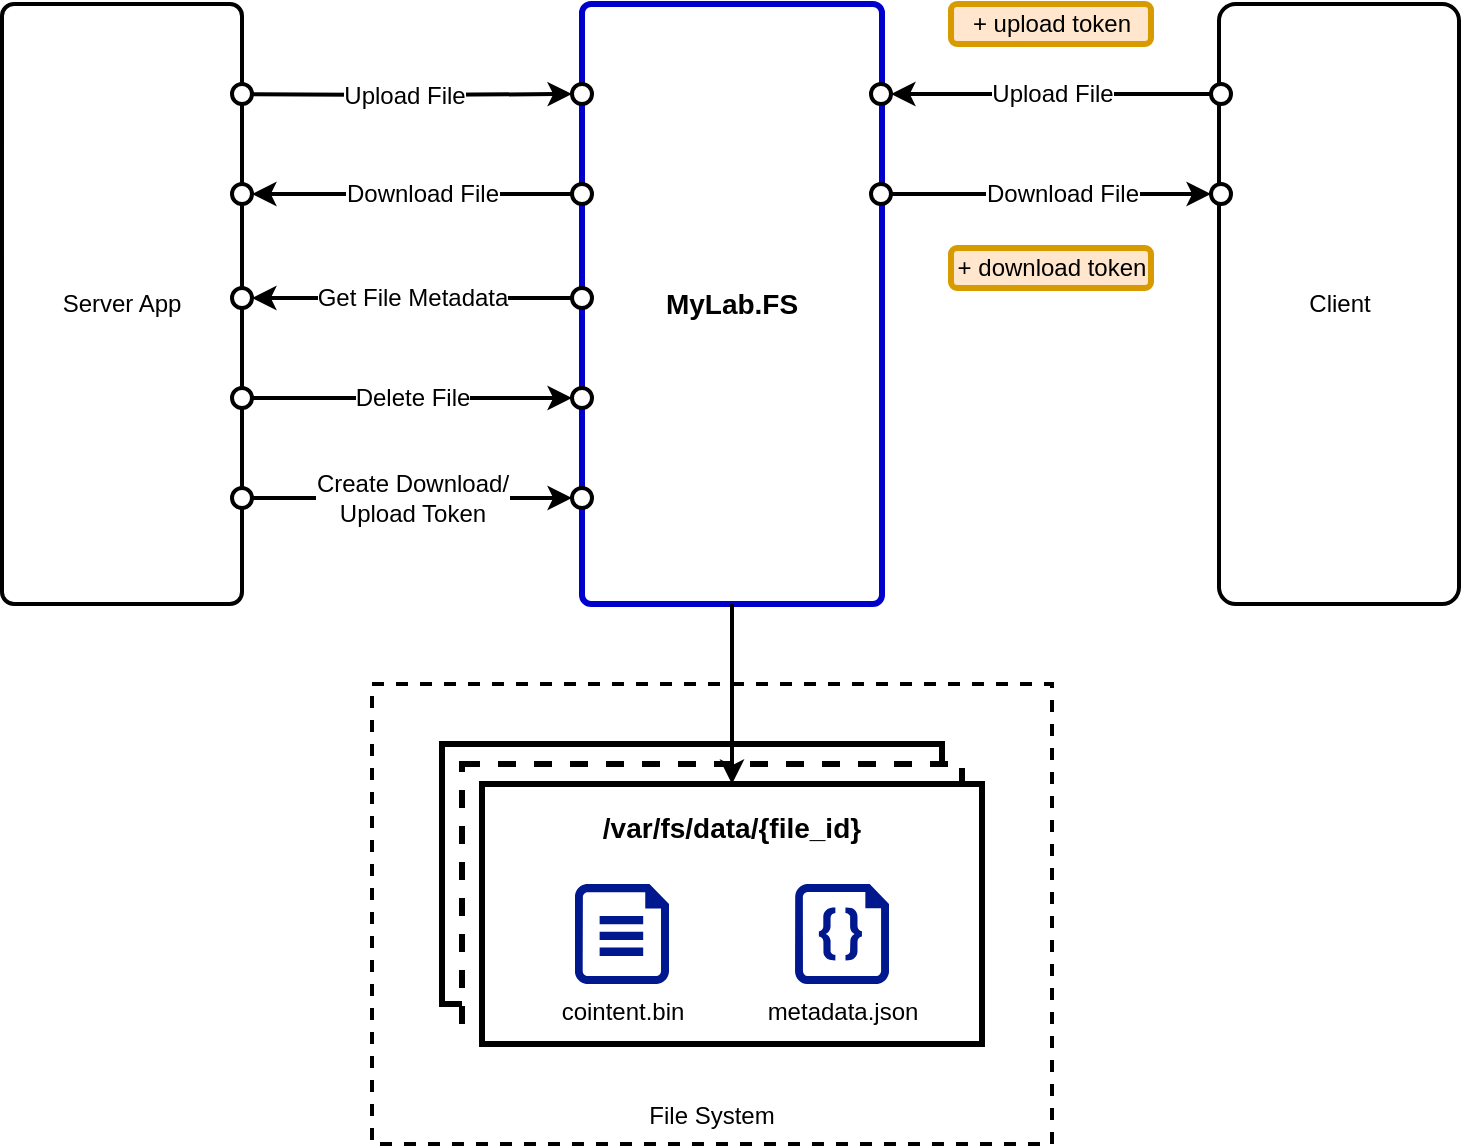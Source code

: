 <mxfile version="12.6.5" type="device" pages="5"><diagram id="QdC_XiEe2MH20toMPQ2y" name="inner"><mxGraphModel dx="1220" dy="1173" grid="1" gridSize="10" guides="1" tooltips="1" connect="1" arrows="1" fold="1" page="1" pageScale="1" pageWidth="1100" pageHeight="850" math="0" shadow="0"><root><mxCell id="dWvp6WBwLY4gSBAE4-aI-0"/><mxCell id="dWvp6WBwLY4gSBAE4-aI-1" parent="dWvp6WBwLY4gSBAE4-aI-0"/><mxCell id="hmvciaZ9sUbPY-UsBPss-0" value="MyLab.FS" style="rounded=1;whiteSpace=wrap;html=1;strokeWidth=3;align=center;arcSize=3;verticalAlign=middle;strokeColor=#0000CC;fontStyle=1;fontSize=14;" parent="dWvp6WBwLY4gSBAE4-aI-1" vertex="1"><mxGeometry x="310" y="120" width="150" height="300" as="geometry"/></mxCell><mxCell id="hmvciaZ9sUbPY-UsBPss-1" value="File System" style="rounded=0;whiteSpace=wrap;html=1;dashed=1;strokeWidth=2;fillColor=#ffffff;align=center;verticalAlign=bottom;spacingBottom=5;" parent="dWvp6WBwLY4gSBAE4-aI-1" vertex="1"><mxGeometry x="205" y="460" width="340" height="230" as="geometry"/></mxCell><mxCell id="hmvciaZ9sUbPY-UsBPss-2" value="" style="ellipse;whiteSpace=wrap;html=1;aspect=fixed;strokeWidth=2;fillColor=#ffffff;align=center;" parent="dWvp6WBwLY4gSBAE4-aI-1" vertex="1"><mxGeometry x="305" y="160" width="10" height="10" as="geometry"/></mxCell><mxCell id="hmvciaZ9sUbPY-UsBPss-8" value="Server App" style="rounded=1;whiteSpace=wrap;html=1;strokeWidth=2;fillColor=#ffffff;align=center;arcSize=5;" parent="dWvp6WBwLY4gSBAE4-aI-1" vertex="1"><mxGeometry x="20" y="120" width="120" height="300" as="geometry"/></mxCell><mxCell id="hmvciaZ9sUbPY-UsBPss-11" value="Upload File" style="edgeStyle=orthogonalEdgeStyle;rounded=0;orthogonalLoop=1;jettySize=auto;html=1;exitX=1;exitY=0.5;exitDx=0;exitDy=0;entryX=0;entryY=0.5;entryDx=0;entryDy=0;strokeWidth=2;fontSize=12;" parent="dWvp6WBwLY4gSBAE4-aI-1" target="hmvciaZ9sUbPY-UsBPss-2" edge="1"><mxGeometry relative="1" as="geometry"><mxPoint x="135" y="165" as="sourcePoint"/><mxPoint x="295" y="165" as="targetPoint"/></mxGeometry></mxCell><mxCell id="hmvciaZ9sUbPY-UsBPss-9" value="" style="ellipse;whiteSpace=wrap;html=1;aspect=fixed;strokeWidth=2;fillColor=#ffffff;align=center;" parent="dWvp6WBwLY4gSBAE4-aI-1" vertex="1"><mxGeometry x="135" y="160" width="10" height="10" as="geometry"/></mxCell><mxCell id="hmvciaZ9sUbPY-UsBPss-22" style="edgeStyle=orthogonalEdgeStyle;rounded=0;orthogonalLoop=1;jettySize=auto;html=1;exitX=0;exitY=0.5;exitDx=0;exitDy=0;entryX=1;entryY=0.5;entryDx=0;entryDy=0;strokeWidth=2;" parent="dWvp6WBwLY4gSBAE4-aI-1" source="hmvciaZ9sUbPY-UsBPss-12" target="hmvciaZ9sUbPY-UsBPss-14" edge="1"><mxGeometry relative="1" as="geometry"/></mxCell><mxCell id="hmvciaZ9sUbPY-UsBPss-23" value="Download File" style="text;html=1;align=center;verticalAlign=middle;resizable=0;points=[];labelBackgroundColor=#ffffff;fontSize=12;" parent="hmvciaZ9sUbPY-UsBPss-22" vertex="1" connectable="0"><mxGeometry x="0.2" y="1" relative="1" as="geometry"><mxPoint x="21" y="-1" as="offset"/></mxGeometry></mxCell><mxCell id="hmvciaZ9sUbPY-UsBPss-12" value="" style="ellipse;whiteSpace=wrap;html=1;aspect=fixed;strokeWidth=2;fillColor=#ffffff;align=center;" parent="dWvp6WBwLY4gSBAE4-aI-1" vertex="1"><mxGeometry x="305" y="210" width="10" height="10" as="geometry"/></mxCell><mxCell id="hmvciaZ9sUbPY-UsBPss-14" value="" style="ellipse;whiteSpace=wrap;html=1;aspect=fixed;strokeWidth=2;fillColor=#ffffff;align=center;" parent="dWvp6WBwLY4gSBAE4-aI-1" vertex="1"><mxGeometry x="135" y="210" width="10" height="10" as="geometry"/></mxCell><mxCell id="hmvciaZ9sUbPY-UsBPss-24" value="Get File Metadata" style="edgeStyle=orthogonalEdgeStyle;rounded=0;orthogonalLoop=1;jettySize=auto;html=1;exitX=0;exitY=0.5;exitDx=0;exitDy=0;entryX=1;entryY=0.5;entryDx=0;entryDy=0;strokeWidth=2;fontSize=12;" parent="dWvp6WBwLY4gSBAE4-aI-1" source="hmvciaZ9sUbPY-UsBPss-18" target="hmvciaZ9sUbPY-UsBPss-19" edge="1"><mxGeometry relative="1" as="geometry"/></mxCell><mxCell id="hmvciaZ9sUbPY-UsBPss-18" value="" style="ellipse;whiteSpace=wrap;html=1;aspect=fixed;strokeWidth=2;fillColor=#ffffff;align=center;" parent="dWvp6WBwLY4gSBAE4-aI-1" vertex="1"><mxGeometry x="305" y="262" width="10" height="10" as="geometry"/></mxCell><mxCell id="hmvciaZ9sUbPY-UsBPss-19" value="" style="ellipse;whiteSpace=wrap;html=1;aspect=fixed;strokeWidth=2;fillColor=#ffffff;align=center;" parent="dWvp6WBwLY4gSBAE4-aI-1" vertex="1"><mxGeometry x="135" y="262" width="10" height="10" as="geometry"/></mxCell><mxCell id="hmvciaZ9sUbPY-UsBPss-20" value="" style="ellipse;whiteSpace=wrap;html=1;aspect=fixed;strokeWidth=2;fillColor=#ffffff;align=center;" parent="dWvp6WBwLY4gSBAE4-aI-1" vertex="1"><mxGeometry x="305" y="312" width="10" height="10" as="geometry"/></mxCell><mxCell id="hmvciaZ9sUbPY-UsBPss-25" value="Delete File" style="edgeStyle=orthogonalEdgeStyle;rounded=0;orthogonalLoop=1;jettySize=auto;html=1;exitX=1;exitY=0.5;exitDx=0;exitDy=0;strokeWidth=2;entryX=0;entryY=0.5;entryDx=0;entryDy=0;fontSize=12;" parent="dWvp6WBwLY4gSBAE4-aI-1" source="hmvciaZ9sUbPY-UsBPss-21" target="hmvciaZ9sUbPY-UsBPss-20" edge="1"><mxGeometry relative="1" as="geometry"><mxPoint x="260" y="350" as="targetPoint"/></mxGeometry></mxCell><mxCell id="hmvciaZ9sUbPY-UsBPss-21" value="" style="ellipse;whiteSpace=wrap;html=1;aspect=fixed;strokeWidth=2;fillColor=#ffffff;align=center;" parent="dWvp6WBwLY4gSBAE4-aI-1" vertex="1"><mxGeometry x="135" y="312" width="10" height="10" as="geometry"/></mxCell><mxCell id="hmvciaZ9sUbPY-UsBPss-26" value="Client" style="rounded=1;whiteSpace=wrap;html=1;strokeWidth=2;fillColor=#ffffff;align=center;arcSize=7;" parent="dWvp6WBwLY4gSBAE4-aI-1" vertex="1"><mxGeometry x="628.5" y="120" width="120" height="300" as="geometry"/></mxCell><mxCell id="hmvciaZ9sUbPY-UsBPss-34" value="" style="ellipse;whiteSpace=wrap;html=1;aspect=fixed;strokeWidth=2;fillColor=#ffffff;align=center;" parent="dWvp6WBwLY4gSBAE4-aI-1" vertex="1"><mxGeometry x="624.5" y="160" width="10" height="10" as="geometry"/></mxCell><mxCell id="hmvciaZ9sUbPY-UsBPss-35" value="Upload File" style="edgeStyle=orthogonalEdgeStyle;rounded=0;orthogonalLoop=1;jettySize=auto;html=1;entryX=0;entryY=0.5;entryDx=0;entryDy=0;strokeWidth=2;startArrow=classic;startFill=1;endArrow=none;endFill=0;exitX=1;exitY=0.5;exitDx=0;exitDy=0;fontSize=12;" parent="dWvp6WBwLY4gSBAE4-aI-1" source="hmvciaZ9sUbPY-UsBPss-36" target="hmvciaZ9sUbPY-UsBPss-34" edge="1"><mxGeometry relative="1" as="geometry"><mxPoint x="459.5" y="165" as="sourcePoint"/><mxPoint x="614.5" y="165" as="targetPoint"/></mxGeometry></mxCell><mxCell id="hmvciaZ9sUbPY-UsBPss-36" value="" style="ellipse;whiteSpace=wrap;html=1;aspect=fixed;strokeWidth=2;fillColor=#ffffff;align=center;" parent="dWvp6WBwLY4gSBAE4-aI-1" vertex="1"><mxGeometry x="454.5" y="160" width="10" height="10" as="geometry"/></mxCell><mxCell id="hmvciaZ9sUbPY-UsBPss-37" style="edgeStyle=orthogonalEdgeStyle;rounded=0;orthogonalLoop=1;jettySize=auto;html=1;exitX=0;exitY=0.5;exitDx=0;exitDy=0;entryX=1;entryY=0.5;entryDx=0;entryDy=0;strokeWidth=2;startArrow=classic;startFill=1;endArrow=none;endFill=0;" parent="dWvp6WBwLY4gSBAE4-aI-1" source="hmvciaZ9sUbPY-UsBPss-39" target="hmvciaZ9sUbPY-UsBPss-40" edge="1"><mxGeometry relative="1" as="geometry"/></mxCell><mxCell id="hmvciaZ9sUbPY-UsBPss-38" value="Download File" style="text;html=1;align=center;verticalAlign=middle;resizable=0;points=[];labelBackgroundColor=#ffffff;fontSize=12;" parent="hmvciaZ9sUbPY-UsBPss-37" vertex="1" connectable="0"><mxGeometry x="0.2" y="1" relative="1" as="geometry"><mxPoint x="21" y="-1" as="offset"/></mxGeometry></mxCell><mxCell id="hmvciaZ9sUbPY-UsBPss-39" value="" style="ellipse;whiteSpace=wrap;html=1;aspect=fixed;strokeWidth=2;fillColor=#ffffff;align=center;" parent="dWvp6WBwLY4gSBAE4-aI-1" vertex="1"><mxGeometry x="624.5" y="210" width="10" height="10" as="geometry"/></mxCell><mxCell id="hmvciaZ9sUbPY-UsBPss-40" value="" style="ellipse;whiteSpace=wrap;html=1;aspect=fixed;strokeWidth=2;fillColor=#ffffff;align=center;" parent="dWvp6WBwLY4gSBAE4-aI-1" vertex="1"><mxGeometry x="454.5" y="210" width="10" height="10" as="geometry"/></mxCell><mxCell id="jm3IVR7U3IkPrJTwtfpn-0" value="+ upload token" style="rounded=1;whiteSpace=wrap;html=1;fillColor=#ffe6cc;strokeColor=#d79b00;strokeWidth=3;" parent="dWvp6WBwLY4gSBAE4-aI-1" vertex="1"><mxGeometry x="494.5" y="120" width="100" height="20" as="geometry"/></mxCell><mxCell id="jm3IVR7U3IkPrJTwtfpn-1" value="+ download token" style="rounded=1;whiteSpace=wrap;html=1;fillColor=#ffe6cc;strokeColor=#d79b00;strokeWidth=3;" parent="dWvp6WBwLY4gSBAE4-aI-1" vertex="1"><mxGeometry x="494.5" y="242" width="100" height="20" as="geometry"/></mxCell><mxCell id="jm3IVR7U3IkPrJTwtfpn-3" value="" style="ellipse;whiteSpace=wrap;html=1;aspect=fixed;strokeWidth=2;fillColor=#ffffff;align=center;" parent="dWvp6WBwLY4gSBAE4-aI-1" vertex="1"><mxGeometry x="305" y="362" width="10" height="10" as="geometry"/></mxCell><mxCell id="jm3IVR7U3IkPrJTwtfpn-4" value="Create Download/&lt;br style=&quot;font-size: 12px;&quot;&gt;Upload Token" style="edgeStyle=orthogonalEdgeStyle;rounded=0;orthogonalLoop=1;jettySize=auto;html=1;exitX=1;exitY=0.5;exitDx=0;exitDy=0;strokeWidth=2;entryX=0;entryY=0.5;entryDx=0;entryDy=0;fontSize=12;" parent="dWvp6WBwLY4gSBAE4-aI-1" source="jm3IVR7U3IkPrJTwtfpn-5" target="jm3IVR7U3IkPrJTwtfpn-3" edge="1"><mxGeometry relative="1" as="geometry"><mxPoint x="260" y="400" as="targetPoint"/></mxGeometry></mxCell><mxCell id="jm3IVR7U3IkPrJTwtfpn-5" value="" style="ellipse;whiteSpace=wrap;html=1;aspect=fixed;strokeWidth=2;fillColor=#ffffff;align=center;" parent="dWvp6WBwLY4gSBAE4-aI-1" vertex="1"><mxGeometry x="135" y="362" width="10" height="10" as="geometry"/></mxCell><mxCell id="jm3IVR7U3IkPrJTwtfpn-34" value="" style="rounded=0;whiteSpace=wrap;html=1;strokeWidth=3;fillColor=#ffffff;fontSize=14;align=center;verticalAlign=top;spacingTop=7;fontStyle=1" parent="dWvp6WBwLY4gSBAE4-aI-1" vertex="1"><mxGeometry x="240" y="490" width="250" height="130" as="geometry"/></mxCell><mxCell id="jm3IVR7U3IkPrJTwtfpn-35" value="" style="rounded=0;whiteSpace=wrap;html=1;strokeWidth=3;fillColor=#ffffff;fontSize=14;align=center;verticalAlign=top;spacingTop=7;fontStyle=1;dashed=1;" parent="dWvp6WBwLY4gSBAE4-aI-1" vertex="1"><mxGeometry x="250" y="500" width="250" height="130" as="geometry"/></mxCell><mxCell id="jm3IVR7U3IkPrJTwtfpn-32" value="/var/fs/data/{file_id}" style="rounded=0;whiteSpace=wrap;html=1;strokeWidth=3;fillColor=#ffffff;fontSize=14;align=center;verticalAlign=top;spacingTop=7;fontStyle=1" parent="dWvp6WBwLY4gSBAE4-aI-1" vertex="1"><mxGeometry x="260" y="510" width="250" height="130" as="geometry"/></mxCell><mxCell id="jm3IVR7U3IkPrJTwtfpn-8" value="cointent.bin" style="aspect=fixed;pointerEvents=1;shadow=0;dashed=0;html=1;strokeColor=none;labelPosition=center;verticalLabelPosition=bottom;verticalAlign=top;align=center;fillColor=#00188D;shape=mxgraph.azure.file;fontSize=12;" parent="dWvp6WBwLY4gSBAE4-aI-1" vertex="1"><mxGeometry x="306.5" y="560" width="47" height="50" as="geometry"/></mxCell><mxCell id="jm3IVR7U3IkPrJTwtfpn-9" value="metadata.json" style="aspect=fixed;pointerEvents=1;shadow=0;dashed=0;html=1;strokeColor=none;labelPosition=center;verticalLabelPosition=bottom;verticalAlign=top;align=center;fillColor=#00188D;shape=mxgraph.azure.code_file;fontSize=12;" parent="dWvp6WBwLY4gSBAE4-aI-1" vertex="1"><mxGeometry x="416.5" y="560" width="47" height="50" as="geometry"/></mxCell><mxCell id="jm3IVR7U3IkPrJTwtfpn-33" style="edgeStyle=orthogonalEdgeStyle;rounded=0;orthogonalLoop=1;jettySize=auto;html=1;entryX=0.5;entryY=0;entryDx=0;entryDy=0;startArrow=none;startFill=0;endArrow=classic;endFill=1;strokeWidth=2;fontSize=14;" parent="dWvp6WBwLY4gSBAE4-aI-1" source="hmvciaZ9sUbPY-UsBPss-0" target="jm3IVR7U3IkPrJTwtfpn-32" edge="1"><mxGeometry relative="1" as="geometry"/></mxCell></root></mxGraphModel></diagram><diagram id="GDLJwe7BJXJIFO2OhXIC" name="trusted-uploading"><mxGraphModel dx="1220" dy="1173" grid="1" gridSize="10" guides="1" tooltips="1" connect="1" arrows="1" fold="1" page="1" pageScale="1" pageWidth="1100" pageHeight="850" math="0" shadow="0"><root><mxCell id="Krs0Z-hT2quKC47OXAPl-0"/><mxCell id="Krs0Z-hT2quKC47OXAPl-1" parent="Krs0Z-hT2quKC47OXAPl-0"/><mxCell id="mwY04DBrDwxL0-_cpQhD-4" value="" style="rounded=0;whiteSpace=wrap;html=1;strokeWidth=2;fontSize=12;align=center;" parent="Krs0Z-hT2quKC47OXAPl-1" vertex="1"><mxGeometry x="210" y="32" width="260" height="1138" as="geometry"/></mxCell><mxCell id="mwY04DBrDwxL0-_cpQhD-5" value="&lt;b&gt;MyLab.FS&lt;/b&gt;" style="rounded=0;whiteSpace=wrap;html=1;strokeWidth=2;fontSize=12;align=center;" parent="Krs0Z-hT2quKC47OXAPl-1" vertex="1"><mxGeometry x="210" y="2" width="260" height="30" as="geometry"/></mxCell><mxCell id="mwY04DBrDwxL0-_cpQhD-8" value="" style="rounded=0;whiteSpace=wrap;html=1;strokeWidth=2;fontSize=12;align=center;" parent="Krs0Z-hT2quKC47OXAPl-1" vertex="1"><mxGeometry x="470" y="32" width="260" height="1138" as="geometry"/></mxCell><mxCell id="mwY04DBrDwxL0-_cpQhD-9" value="&lt;b&gt;Server App&lt;/b&gt;" style="rounded=0;whiteSpace=wrap;html=1;strokeWidth=2;fontSize=12;align=center;" parent="Krs0Z-hT2quKC47OXAPl-1" vertex="1"><mxGeometry x="470" y="2" width="260" height="30" as="geometry"/></mxCell><mxCell id="wFLcmgOnmPK2H8oNrD0S-7" value="" style="edgeStyle=orthogonalEdgeStyle;rounded=0;orthogonalLoop=1;jettySize=auto;html=1;entryX=0.5;entryY=0;entryDx=0;entryDy=0;startArrow=none;startFill=0;endArrow=classic;endFill=1;strokeWidth=1;fontSize=12;" parent="Krs0Z-hT2quKC47OXAPl-1" source="mwY04DBrDwxL0-_cpQhD-10" target="wFLcmgOnmPK2H8oNrD0S-0" edge="1"><mxGeometry relative="1" as="geometry"/></mxCell><mxCell id="mwY04DBrDwxL0-_cpQhD-10" value="Start uploading" style="ellipse;html=1;aspect=fixed;strokeColor=#82b366;strokeWidth=2;fillColor=#d5e8d4;fontSize=12;align=right;labelPosition=left;verticalLabelPosition=middle;verticalAlign=middle;whiteSpace=wrap;spacingRight=10;" parent="Krs0Z-hT2quKC47OXAPl-1" vertex="1"><mxGeometry x="585" y="42" width="30" height="30" as="geometry"/></mxCell><mxCell id="wFLcmgOnmPK2H8oNrD0S-2" style="edgeStyle=orthogonalEdgeStyle;rounded=0;orthogonalLoop=1;jettySize=auto;html=1;entryX=1;entryY=0.5;entryDx=0;entryDy=0;startArrow=none;startFill=0;endArrow=classic;endFill=1;strokeWidth=1;fontSize=12;" parent="Krs0Z-hT2quKC47OXAPl-1" source="wFLcmgOnmPK2H8oNrD0S-0" target="wFLcmgOnmPK2H8oNrD0S-8" edge="1"><mxGeometry relative="1" as="geometry"><mxPoint x="350" y="132" as="targetPoint"/></mxGeometry></mxCell><mxCell id="wFLcmgOnmPK2H8oNrD0S-0" value="Request upload-token" style="rounded=1;whiteSpace=wrap;html=1;strokeWidth=1;fontSize=12;align=center;" parent="Krs0Z-hT2quKC47OXAPl-1" vertex="1"><mxGeometry x="520" y="102" width="160" height="40" as="geometry"/></mxCell><mxCell id="wFLcmgOnmPK2H8oNrD0S-12" value="" style="edgeStyle=orthogonalEdgeStyle;rounded=0;orthogonalLoop=1;jettySize=auto;html=1;startArrow=none;startFill=0;endArrow=classic;endFill=1;strokeWidth=1;fontSize=12;" parent="Krs0Z-hT2quKC47OXAPl-1" source="wFLcmgOnmPK2H8oNrD0S-8" target="wFLcmgOnmPK2H8oNrD0S-11" edge="1"><mxGeometry relative="1" as="geometry"/></mxCell><mxCell id="wFLcmgOnmPK2H8oNrD0S-8" value="Generate new file ID" style="rounded=1;whiteSpace=wrap;html=1;strokeWidth=1;fontSize=12;align=center;" parent="Krs0Z-hT2quKC47OXAPl-1" vertex="1"><mxGeometry x="255" y="102" width="160" height="40" as="geometry"/></mxCell><mxCell id="wFLcmgOnmPK2H8oNrD0S-11" value="Create upload-token" style="rounded=1;whiteSpace=wrap;html=1;strokeWidth=1;fontSize=12;align=center;" parent="Krs0Z-hT2quKC47OXAPl-1" vertex="1"><mxGeometry x="255" y="172" width="160" height="40" as="geometry"/></mxCell><mxCell id="wFLcmgOnmPK2H8oNrD0S-16" style="edgeStyle=orthogonalEdgeStyle;rounded=0;orthogonalLoop=1;jettySize=auto;html=1;entryX=0;entryY=0.5;entryDx=0;entryDy=0;startArrow=none;startFill=0;endArrow=classic;endFill=1;strokeWidth=1;fontSize=12;dashed=1;exitX=0.5;exitY=0;exitDx=0;exitDy=0;exitPerimeter=0;" parent="Krs0Z-hT2quKC47OXAPl-1" source="UjgRNtAAEKLgSEc3gzO5-1" target="wFLcmgOnmPK2H8oNrD0S-11" edge="1"><mxGeometry relative="1" as="geometry"><mxPoint x="200" y="192.5" as="sourcePoint"/></mxGeometry></mxCell><mxCell id="wFLcmgOnmPK2H8oNrD0S-25" style="edgeStyle=orthogonalEdgeStyle;rounded=0;orthogonalLoop=1;jettySize=auto;html=1;entryX=0.5;entryY=0;entryDx=0;entryDy=0;startArrow=none;startFill=0;endArrow=classic;endFill=1;strokeWidth=1;fontSize=12;exitX=0.5;exitY=1;exitDx=0;exitDy=0;" parent="Krs0Z-hT2quKC47OXAPl-1" source="wFLcmgOnmPK2H8oNrD0S-17" target="wtwe_HDzpLq-CLmPIxHx-4" edge="1"><mxGeometry relative="1" as="geometry"/></mxCell><mxCell id="wFLcmgOnmPK2H8oNrD0S-17" value="Upload next file chunk&lt;br&gt;&lt;i&gt;+ upload-token&lt;/i&gt;" style="rounded=1;whiteSpace=wrap;html=1;strokeWidth=1;fontSize=12;align=center;" parent="Krs0Z-hT2quKC47OXAPl-1" vertex="1"><mxGeometry x="510" y="252" width="160" height="40" as="geometry"/></mxCell><mxCell id="wFLcmgOnmPK2H8oNrD0S-22" style="edgeStyle=orthogonalEdgeStyle;rounded=0;orthogonalLoop=1;jettySize=auto;html=1;entryX=0.5;entryY=0;entryDx=0;entryDy=0;startArrow=none;startFill=0;endArrow=classic;endFill=1;strokeWidth=1;fontSize=12;exitX=0.5;exitY=1;exitDx=0;exitDy=0;" parent="Krs0Z-hT2quKC47OXAPl-1" source="wFLcmgOnmPK2H8oNrD0S-11" target="wFLcmgOnmPK2H8oNrD0S-17" edge="1"><mxGeometry relative="1" as="geometry"><mxPoint x="350" y="259.5" as="sourcePoint"/></mxGeometry></mxCell><mxCell id="wFLcmgOnmPK2H8oNrD0S-27" style="edgeStyle=orthogonalEdgeStyle;rounded=0;orthogonalLoop=1;jettySize=auto;html=1;entryX=0;entryY=0.5;entryDx=0;entryDy=0;startArrow=none;startFill=0;endArrow=classic;endFill=1;strokeWidth=1;fontSize=12;" parent="Krs0Z-hT2quKC47OXAPl-1" source="wFLcmgOnmPK2H8oNrD0S-24" target="wFLcmgOnmPK2H8oNrD0S-26" edge="1"><mxGeometry relative="1" as="geometry"/></mxCell><mxCell id="wFLcmgOnmPK2H8oNrD0S-24" value="Append next chunk" style="rounded=1;whiteSpace=wrap;html=1;strokeWidth=1;fontSize=12;align=center;" parent="Krs0Z-hT2quKC47OXAPl-1" vertex="1"><mxGeometry x="252.5" y="537.5" width="160" height="40" as="geometry"/></mxCell><mxCell id="wFLcmgOnmPK2H8oNrD0S-30" value="Yes" style="edgeStyle=orthogonalEdgeStyle;rounded=0;orthogonalLoop=1;jettySize=auto;html=1;entryX=1;entryY=0.5;entryDx=0;entryDy=0;startArrow=none;startFill=0;endArrow=classic;endFill=1;strokeWidth=1;fontSize=12;exitX=1;exitY=0.5;exitDx=0;exitDy=0;" parent="Krs0Z-hT2quKC47OXAPl-1" source="wFLcmgOnmPK2H8oNrD0S-26" target="wFLcmgOnmPK2H8oNrD0S-17" edge="1"><mxGeometry relative="1" as="geometry"><Array as="points"><mxPoint x="710" y="558"/><mxPoint x="710" y="272"/></Array></mxGeometry></mxCell><mxCell id="wFLcmgOnmPK2H8oNrD0S-32" value="No" style="edgeStyle=orthogonalEdgeStyle;rounded=0;orthogonalLoop=1;jettySize=auto;html=1;entryX=0.5;entryY=0;entryDx=0;entryDy=0;startArrow=none;startFill=0;endArrow=classic;endFill=1;strokeWidth=1;fontSize=12;" parent="Krs0Z-hT2quKC47OXAPl-1" source="wFLcmgOnmPK2H8oNrD0S-26" target="wFLcmgOnmPK2H8oNrD0S-31" edge="1"><mxGeometry relative="1" as="geometry"/></mxCell><mxCell id="wFLcmgOnmPK2H8oNrD0S-26" value="&lt;span style=&quot;white-space: normal ; background-color: rgb(255 , 255 , 255)&quot;&gt;Has next chunk?&lt;/span&gt;" style="shape=mxgraph.bpmn.shape;html=1;verticalLabelPosition=top;labelBackgroundColor=#ffffff;verticalAlign=bottom;align=center;perimeter=rhombusPerimeter;background=gateway;outlineConnect=0;outline=none;symbol=exclusiveGw;strokeWidth=2;fontSize=12;labelPosition=center;whiteSpace=wrap;" parent="Krs0Z-hT2quKC47OXAPl-1" vertex="1"><mxGeometry x="565" y="532.5" width="50" height="50" as="geometry"/></mxCell><mxCell id="wFLcmgOnmPK2H8oNrD0S-34" style="edgeStyle=orthogonalEdgeStyle;rounded=0;orthogonalLoop=1;jettySize=auto;html=1;entryX=0.5;entryY=0;entryDx=0;entryDy=0;startArrow=none;startFill=0;endArrow=classic;endFill=1;strokeWidth=1;fontSize=12;" parent="Krs0Z-hT2quKC47OXAPl-1" source="wFLcmgOnmPK2H8oNrD0S-31" target="wtwe_HDzpLq-CLmPIxHx-10" edge="1"><mxGeometry relative="1" as="geometry"/></mxCell><mxCell id="wFLcmgOnmPK2H8oNrD0S-31" value="Upload file metadata&lt;br&gt;&lt;i&gt;+ upload-token&lt;/i&gt;" style="rounded=1;whiteSpace=wrap;html=1;strokeWidth=1;fontSize=12;align=center;" parent="Krs0Z-hT2quKC47OXAPl-1" vertex="1"><mxGeometry x="510" y="617.5" width="160" height="40" as="geometry"/></mxCell><mxCell id="wFLcmgOnmPK2H8oNrD0S-36" value="" style="edgeStyle=orthogonalEdgeStyle;rounded=0;orthogonalLoop=1;jettySize=auto;html=1;startArrow=none;startFill=0;endArrow=classic;endFill=1;strokeWidth=1;fontSize=12;entryX=0.5;entryY=0;entryDx=0;entryDy=0;" parent="Krs0Z-hT2quKC47OXAPl-1" source="wFLcmgOnmPK2H8oNrD0S-33" target="wFLcmgOnmPK2H8oNrD0S-62" edge="1"><mxGeometry relative="1" as="geometry"/></mxCell><mxCell id="wFLcmgOnmPK2H8oNrD0S-74" style="edgeStyle=orthogonalEdgeStyle;rounded=0;orthogonalLoop=1;jettySize=auto;html=1;entryX=0.5;entryY=0;entryDx=0;entryDy=0;entryPerimeter=0;startArrow=none;startFill=0;endArrow=classic;endFill=1;strokeWidth=1;fontSize=12;dashed=1;" parent="Krs0Z-hT2quKC47OXAPl-1" source="wFLcmgOnmPK2H8oNrD0S-33" target="wFLcmgOnmPK2H8oNrD0S-55" edge="1"><mxGeometry relative="1" as="geometry"/></mxCell><mxCell id="wFLcmgOnmPK2H8oNrD0S-33" value="Save file metadata" style="rounded=1;whiteSpace=wrap;html=1;strokeWidth=1;fontSize=12;align=center;" parent="Krs0Z-hT2quKC47OXAPl-1" vertex="1"><mxGeometry x="260" y="824.5" width="160" height="40" as="geometry"/></mxCell><mxCell id="wFLcmgOnmPK2H8oNrD0S-53" value="" style="edgeStyle=orthogonalEdgeStyle;rounded=0;orthogonalLoop=1;jettySize=auto;html=1;startArrow=none;startFill=0;endArrow=classic;endFill=1;strokeWidth=1;fontSize=12;" parent="Krs0Z-hT2quKC47OXAPl-1" source="wFLcmgOnmPK2H8oNrD0S-35" target="wFLcmgOnmPK2H8oNrD0S-52" edge="1"><mxGeometry relative="1" as="geometry"/></mxCell><mxCell id="wFLcmgOnmPK2H8oNrD0S-35" value="Create document-token" style="rounded=1;whiteSpace=wrap;html=1;strokeWidth=1;fontSize=12;align=center;" parent="Krs0Z-hT2quKC47OXAPl-1" vertex="1"><mxGeometry x="260" y="952" width="160" height="40" as="geometry"/></mxCell><mxCell id="wFLcmgOnmPK2H8oNrD0S-70" style="edgeStyle=orthogonalEdgeStyle;rounded=0;orthogonalLoop=1;jettySize=auto;html=1;entryX=0;entryY=0.5;entryDx=0;entryDy=0;startArrow=none;startFill=0;endArrow=classic;endFill=1;strokeWidth=1;fontSize=12;" parent="Krs0Z-hT2quKC47OXAPl-1" source="wFLcmgOnmPK2H8oNrD0S-52" target="wFLcmgOnmPK2H8oNrD0S-69" edge="1"><mxGeometry relative="1" as="geometry"/></mxCell><mxCell id="wFLcmgOnmPK2H8oNrD0S-52" value="Create uploading result" style="rounded=1;whiteSpace=wrap;html=1;strokeWidth=1;fontSize=12;align=center;" parent="Krs0Z-hT2quKC47OXAPl-1" vertex="1"><mxGeometry x="260" y="1049.5" width="160" height="40" as="geometry"/></mxCell><mxCell id="wFLcmgOnmPK2H8oNrD0S-49" style="edgeStyle=orthogonalEdgeStyle;rounded=0;orthogonalLoop=1;jettySize=auto;html=1;startArrow=none;startFill=0;endArrow=classic;endFill=1;strokeWidth=1;fontSize=12;dashed=1;exitX=0.5;exitY=1;exitDx=0;exitDy=0;exitPerimeter=0;" parent="Krs0Z-hT2quKC47OXAPl-1" source="wFLcmgOnmPK2H8oNrD0S-39" edge="1"><mxGeometry relative="1" as="geometry"><mxPoint x="590" y="320" as="targetPoint"/><Array as="points"><mxPoint x="795" y="320"/></Array></mxGeometry></mxCell><mxCell id="wFLcmgOnmPK2H8oNrD0S-60" style="edgeStyle=orthogonalEdgeStyle;rounded=0;orthogonalLoop=1;jettySize=auto;html=1;entryX=1;entryY=0.5;entryDx=0;entryDy=0;dashed=1;startArrow=none;startFill=0;endArrow=classic;endFill=1;strokeWidth=1;fontSize=12;exitX=0.5;exitY=1;exitDx=0;exitDy=0;exitPerimeter=0;" parent="Krs0Z-hT2quKC47OXAPl-1" source="wFLcmgOnmPK2H8oNrD0S-39" target="wFLcmgOnmPK2H8oNrD0S-31" edge="1"><mxGeometry relative="1" as="geometry"/></mxCell><mxCell id="wFLcmgOnmPK2H8oNrD0S-39" value="Upload Token" style="whiteSpace=wrap;html=1;shape=mxgraph.basic.document;strokeWidth=2;fontSize=12;align=center;fillColor=#f5f5f5;strokeColor=#666666;fontColor=#333333;" parent="Krs0Z-hT2quKC47OXAPl-1" vertex="1"><mxGeometry x="760" y="252" width="70" height="50" as="geometry"/></mxCell><mxCell id="wFLcmgOnmPK2H8oNrD0S-54" style="edgeStyle=orthogonalEdgeStyle;rounded=0;orthogonalLoop=1;jettySize=auto;html=1;entryX=0;entryY=0.25;entryDx=0;entryDy=0;startArrow=none;startFill=0;endArrow=classic;endFill=1;strokeWidth=1;fontSize=12;dashed=1;exitX=0.5;exitY=1;exitDx=0;exitDy=0;exitPerimeter=0;" parent="Krs0Z-hT2quKC47OXAPl-1" source="wFLcmgOnmPK2H8oNrD0S-50" target="wFLcmgOnmPK2H8oNrD0S-52" edge="1"><mxGeometry relative="1" as="geometry"><Array as="points"><mxPoint x="145" y="1060"/></Array></mxGeometry></mxCell><mxCell id="wFLcmgOnmPK2H8oNrD0S-57" style="edgeStyle=orthogonalEdgeStyle;rounded=0;orthogonalLoop=1;jettySize=auto;html=1;entryX=0;entryY=0.75;entryDx=0;entryDy=0;dashed=1;startArrow=classic;startFill=1;endArrow=none;endFill=0;strokeWidth=1;fontSize=12;exitX=0.5;exitY=0;exitDx=0;exitDy=0;exitPerimeter=0;" parent="Krs0Z-hT2quKC47OXAPl-1" source="wFLcmgOnmPK2H8oNrD0S-50" target="wFLcmgOnmPK2H8oNrD0S-35" edge="1"><mxGeometry relative="1" as="geometry"><Array as="points"><mxPoint x="145" y="982"/></Array></mxGeometry></mxCell><mxCell id="wFLcmgOnmPK2H8oNrD0S-50" value="File token" style="whiteSpace=wrap;html=1;shape=mxgraph.basic.document;strokeWidth=2;fontSize=12;align=center;fillColor=#f5f5f5;strokeColor=#666666;fontColor=#333333;" parent="Krs0Z-hT2quKC47OXAPl-1" vertex="1"><mxGeometry x="110" y="998.5" width="70" height="50" as="geometry"/></mxCell><mxCell id="wFLcmgOnmPK2H8oNrD0S-56" style="edgeStyle=orthogonalEdgeStyle;rounded=0;orthogonalLoop=1;jettySize=auto;html=1;entryX=0;entryY=0.75;entryDx=0;entryDy=0;startArrow=none;startFill=0;endArrow=classic;endFill=1;strokeWidth=1;fontSize=12;dashed=1;exitX=0.5;exitY=1;exitDx=0;exitDy=0;exitPerimeter=0;" parent="Krs0Z-hT2quKC47OXAPl-1" source="wFLcmgOnmPK2H8oNrD0S-55" target="wFLcmgOnmPK2H8oNrD0S-52" edge="1"><mxGeometry relative="1" as="geometry"/></mxCell><mxCell id="wFLcmgOnmPK2H8oNrD0S-55" value="File metadata" style="whiteSpace=wrap;html=1;shape=mxgraph.basic.document;strokeWidth=2;fontSize=12;align=center;fillColor=#f5f5f5;strokeColor=#666666;fontColor=#333333;" parent="Krs0Z-hT2quKC47OXAPl-1" vertex="1"><mxGeometry x="10" y="992" width="70" height="50" as="geometry"/></mxCell><mxCell id="wFLcmgOnmPK2H8oNrD0S-58" style="edgeStyle=orthogonalEdgeStyle;rounded=0;orthogonalLoop=1;jettySize=auto;html=1;startArrow=classic;startFill=1;endArrow=none;endFill=0;strokeWidth=1;fontSize=12;dashed=1;exitX=0.5;exitY=0;exitDx=0;exitDy=0;exitPerimeter=0;" parent="Krs0Z-hT2quKC47OXAPl-1" source="wFLcmgOnmPK2H8oNrD0S-39" edge="1"><mxGeometry relative="1" as="geometry"><mxPoint x="591" y="229" as="targetPoint"/><mxPoint x="761" y="229" as="sourcePoint"/><Array as="points"><mxPoint x="795" y="229"/></Array></mxGeometry></mxCell><mxCell id="wFLcmgOnmPK2H8oNrD0S-64" style="edgeStyle=orthogonalEdgeStyle;rounded=0;orthogonalLoop=1;jettySize=auto;html=1;entryX=0.5;entryY=0;entryDx=0;entryDy=0;startArrow=none;startFill=0;endArrow=classic;endFill=1;strokeWidth=1;fontSize=12;" parent="Krs0Z-hT2quKC47OXAPl-1" source="wFLcmgOnmPK2H8oNrD0S-62" target="wFLcmgOnmPK2H8oNrD0S-35" edge="1"><mxGeometry relative="1" as="geometry"/></mxCell><mxCell id="wFLcmgOnmPK2H8oNrD0S-62" value="File uploaded completely" style="ellipse;html=1;aspect=fixed;strokeColor=#d6b656;strokeWidth=2;fillColor=#fff2cc;fontSize=12;align=right;labelPosition=left;verticalLabelPosition=middle;verticalAlign=middle;whiteSpace=wrap;spacingRight=10;" parent="Krs0Z-hT2quKC47OXAPl-1" vertex="1"><mxGeometry x="325" y="892" width="30" height="30" as="geometry"/></mxCell><mxCell id="wFLcmgOnmPK2H8oNrD0S-72" style="edgeStyle=orthogonalEdgeStyle;rounded=0;orthogonalLoop=1;jettySize=auto;html=1;entryX=0.5;entryY=0;entryDx=0;entryDy=0;startArrow=none;startFill=0;endArrow=classic;endFill=1;strokeWidth=1;fontSize=12;" parent="Krs0Z-hT2quKC47OXAPl-1" source="wFLcmgOnmPK2H8oNrD0S-69" target="By8V7BTRRZ4abtyInD01-0" edge="1"><mxGeometry relative="1" as="geometry"/></mxCell><mxCell id="wFLcmgOnmPK2H8oNrD0S-69" value="The file ID of the uploaded &lt;br&gt;file was recived" style="ellipse;html=1;aspect=fixed;strokeColor=#d6b656;strokeWidth=2;fillColor=#fff2cc;fontSize=12;align=center;labelPosition=center;verticalLabelPosition=top;verticalAlign=bottom;spacingRight=10;" parent="Krs0Z-hT2quKC47OXAPl-1" vertex="1"><mxGeometry x="575" y="1054.5" width="30" height="30" as="geometry"/></mxCell><mxCell id="UjgRNtAAEKLgSEc3gzO5-0" style="edgeStyle=orthogonalEdgeStyle;rounded=0;orthogonalLoop=1;jettySize=auto;html=1;entryX=0;entryY=0.25;entryDx=0;entryDy=0;startArrow=none;startFill=0;endArrow=classic;endFill=1;strokeWidth=1;fontSize=12;dashed=1;" parent="Krs0Z-hT2quKC47OXAPl-1" source="UjgRNtAAEKLgSEc3gzO5-1" target="wFLcmgOnmPK2H8oNrD0S-35" edge="1"><mxGeometry relative="1" as="geometry"><mxPoint x="282.5" y="930" as="targetPoint"/><mxPoint x="145" y="550" as="sourcePoint"/><Array as="points"><mxPoint x="145" y="962"/></Array></mxGeometry></mxCell><mxCell id="wtwe_HDzpLq-CLmPIxHx-13" style="edgeStyle=orthogonalEdgeStyle;rounded=0;orthogonalLoop=1;jettySize=auto;html=1;entryX=0;entryY=0.5;entryDx=0;entryDy=0;dashed=1;" edge="1" parent="Krs0Z-hT2quKC47OXAPl-1" source="UjgRNtAAEKLgSEc3gzO5-1" target="wtwe_HDzpLq-CLmPIxHx-4"><mxGeometry relative="1" as="geometry"/></mxCell><mxCell id="wtwe_HDzpLq-CLmPIxHx-14" style="edgeStyle=orthogonalEdgeStyle;rounded=0;orthogonalLoop=1;jettySize=auto;html=1;entryX=0;entryY=0.5;entryDx=0;entryDy=0;dashed=1;" edge="1" parent="Krs0Z-hT2quKC47OXAPl-1" source="UjgRNtAAEKLgSEc3gzO5-1" target="wtwe_HDzpLq-CLmPIxHx-10"><mxGeometry relative="1" as="geometry"><Array as="points"><mxPoint x="145" y="677"/></Array></mxGeometry></mxCell><mxCell id="UjgRNtAAEKLgSEc3gzO5-1" value="Token &lt;br&gt;Secret" style="whiteSpace=wrap;html=1;shape=mxgraph.basic.document;strokeWidth=2;fontSize=12;align=center;fillColor=#f5f5f5;strokeColor=#666666;fontColor=#333333;" parent="Krs0Z-hT2quKC47OXAPl-1" vertex="1"><mxGeometry x="110" y="334" width="70" height="50" as="geometry"/></mxCell><mxCell id="By8V7BTRRZ4abtyInD01-0" value="&lt;span style=&quot;&quot;&gt;The file uploaded successfully&lt;/span&gt;" style="shape=mxgraph.bpmn.shape;html=1;verticalLabelPosition=bottom;labelBackgroundColor=none;verticalAlign=top;align=center;perimeter=ellipsePerimeter;outlineConnect=0;outline=end;symbol=general;strokeColor=#b85450;strokeWidth=1;fillColor=#f8cecc;fontSize=12;" parent="Krs0Z-hT2quKC47OXAPl-1" vertex="1"><mxGeometry x="575" y="1100" width="30" height="30" as="geometry"/></mxCell><mxCell id="wtwe_HDzpLq-CLmPIxHx-0" value="Yes" style="edgeStyle=orthogonalEdgeStyle;rounded=0;orthogonalLoop=1;jettySize=auto;html=1;entryX=0.5;entryY=0;entryDx=0;entryDy=0;" edge="1" parent="Krs0Z-hT2quKC47OXAPl-1" source="wtwe_HDzpLq-CLmPIxHx-1" target="wFLcmgOnmPK2H8oNrD0S-24"><mxGeometry relative="1" as="geometry"><mxPoint x="332.5" y="480.25" as="targetPoint"/></mxGeometry></mxCell><mxCell id="wtwe_HDzpLq-CLmPIxHx-1" value="&lt;span style=&quot;white-space: normal ; background-color: rgb(255 , 255 , 255)&quot;&gt;Is token valid?&lt;/span&gt;" style="shape=mxgraph.bpmn.shape;html=1;verticalLabelPosition=middle;labelBackgroundColor=#ffffff;verticalAlign=middle;align=right;perimeter=rhombusPerimeter;background=gateway;outlineConnect=0;outline=none;symbol=exclusiveGw;strokeWidth=2;fontSize=12;labelPosition=left;whiteSpace=wrap;" vertex="1" parent="Krs0Z-hT2quKC47OXAPl-1"><mxGeometry x="307.5" y="410.25" width="50" height="50" as="geometry"/></mxCell><mxCell id="wtwe_HDzpLq-CLmPIxHx-2" value="No" style="edgeStyle=orthogonalEdgeStyle;rounded=0;orthogonalLoop=1;jettySize=auto;html=1;entryX=0;entryY=0.5;entryDx=0;entryDy=0;exitX=1;exitY=0.5;exitDx=0;exitDy=0;" edge="1" parent="Krs0Z-hT2quKC47OXAPl-1" source="wtwe_HDzpLq-CLmPIxHx-1" target="wtwe_HDzpLq-CLmPIxHx-5"><mxGeometry relative="1" as="geometry"/></mxCell><mxCell id="wtwe_HDzpLq-CLmPIxHx-3" style="edgeStyle=orthogonalEdgeStyle;rounded=0;orthogonalLoop=1;jettySize=auto;html=1;entryX=0.5;entryY=0;entryDx=0;entryDy=0;" edge="1" parent="Krs0Z-hT2quKC47OXAPl-1" source="wtwe_HDzpLq-CLmPIxHx-4" target="wtwe_HDzpLq-CLmPIxHx-1"><mxGeometry relative="1" as="geometry"/></mxCell><mxCell id="wtwe_HDzpLq-CLmPIxHx-4" value="Verify upload-token" style="rounded=1;whiteSpace=wrap;html=1;strokeWidth=1;fontSize=12;align=center;" vertex="1" parent="Krs0Z-hT2quKC47OXAPl-1"><mxGeometry x="252.5" y="340" width="160" height="38.5" as="geometry"/></mxCell><mxCell id="wtwe_HDzpLq-CLmPIxHx-5" value="Access denied" style="shape=mxgraph.bpmn.shape;html=1;verticalLabelPosition=bottom;labelBackgroundColor=#ffffff;verticalAlign=top;align=center;perimeter=ellipsePerimeter;outlineConnect=0;outline=eventInt;symbol=error;strokeColor=#b85450;strokeWidth=2;fillColor=#f8cecc;fontSize=12;" vertex="1" parent="Krs0Z-hT2quKC47OXAPl-1"><mxGeometry x="575" y="420.25" width="30" height="30" as="geometry"/></mxCell><mxCell id="wtwe_HDzpLq-CLmPIxHx-6" value="Yes" style="edgeStyle=orthogonalEdgeStyle;rounded=0;orthogonalLoop=1;jettySize=auto;html=1;entryX=0.5;entryY=0;entryDx=0;entryDy=0;" edge="1" parent="Krs0Z-hT2quKC47OXAPl-1" source="wtwe_HDzpLq-CLmPIxHx-7" target="wFLcmgOnmPK2H8oNrD0S-33"><mxGeometry relative="1" as="geometry"><mxPoint x="340" y="807.75" as="targetPoint"/></mxGeometry></mxCell><mxCell id="wtwe_HDzpLq-CLmPIxHx-7" value="&lt;span style=&quot;white-space: normal ; background-color: rgb(255 , 255 , 255)&quot;&gt;Is token valid?&lt;/span&gt;" style="shape=mxgraph.bpmn.shape;html=1;verticalLabelPosition=middle;labelBackgroundColor=#ffffff;verticalAlign=middle;align=right;perimeter=rhombusPerimeter;background=gateway;outlineConnect=0;outline=none;symbol=exclusiveGw;strokeWidth=2;fontSize=12;labelPosition=left;whiteSpace=wrap;" vertex="1" parent="Krs0Z-hT2quKC47OXAPl-1"><mxGeometry x="315" y="727.75" width="50" height="50" as="geometry"/></mxCell><mxCell id="wtwe_HDzpLq-CLmPIxHx-8" value="No" style="edgeStyle=orthogonalEdgeStyle;rounded=0;orthogonalLoop=1;jettySize=auto;html=1;entryX=0;entryY=0.5;entryDx=0;entryDy=0;exitX=1;exitY=0.5;exitDx=0;exitDy=0;" edge="1" parent="Krs0Z-hT2quKC47OXAPl-1" source="wtwe_HDzpLq-CLmPIxHx-7" target="wtwe_HDzpLq-CLmPIxHx-11"><mxGeometry relative="1" as="geometry"/></mxCell><mxCell id="wtwe_HDzpLq-CLmPIxHx-9" style="edgeStyle=orthogonalEdgeStyle;rounded=0;orthogonalLoop=1;jettySize=auto;html=1;entryX=0.5;entryY=0;entryDx=0;entryDy=0;" edge="1" parent="Krs0Z-hT2quKC47OXAPl-1" source="wtwe_HDzpLq-CLmPIxHx-10" target="wtwe_HDzpLq-CLmPIxHx-7"><mxGeometry relative="1" as="geometry"/></mxCell><mxCell id="wtwe_HDzpLq-CLmPIxHx-10" value="Verify upload-token" style="rounded=1;whiteSpace=wrap;html=1;strokeWidth=1;fontSize=12;align=center;" vertex="1" parent="Krs0Z-hT2quKC47OXAPl-1"><mxGeometry x="260" y="657.5" width="160" height="38.5" as="geometry"/></mxCell><mxCell id="wtwe_HDzpLq-CLmPIxHx-11" value="Access denied" style="shape=mxgraph.bpmn.shape;html=1;verticalLabelPosition=bottom;labelBackgroundColor=#ffffff;verticalAlign=top;align=center;perimeter=ellipsePerimeter;outlineConnect=0;outline=eventInt;symbol=error;strokeColor=#b85450;strokeWidth=2;fillColor=#f8cecc;fontSize=12;" vertex="1" parent="Krs0Z-hT2quKC47OXAPl-1"><mxGeometry x="582.5" y="737.75" width="30" height="30" as="geometry"/></mxCell></root></mxGraphModel></diagram><diagram name="client-uploading" id="LrxII4aFtnR5ETLujlbv"><mxGraphModel dx="2320" dy="1173" grid="1" gridSize="10" guides="1" tooltips="1" connect="1" arrows="1" fold="1" page="1" pageScale="1" pageWidth="1100" pageHeight="850" math="0" shadow="0"><root><mxCell id="ephvBf7JyXqaslwYxG6a-0"/><mxCell id="ephvBf7JyXqaslwYxG6a-1" parent="ephvBf7JyXqaslwYxG6a-0"/><mxCell id="ephvBf7JyXqaslwYxG6a-2" value="" style="rounded=0;whiteSpace=wrap;html=1;strokeWidth=2;fontSize=12;align=center;" parent="ephvBf7JyXqaslwYxG6a-1" vertex="1"><mxGeometry x="120" y="70" width="260" height="1780" as="geometry"/></mxCell><mxCell id="ephvBf7JyXqaslwYxG6a-3" value="&lt;b&gt;MyLab.FS&lt;/b&gt;" style="rounded=0;whiteSpace=wrap;html=1;strokeWidth=2;fontSize=12;align=center;" parent="ephvBf7JyXqaslwYxG6a-1" vertex="1"><mxGeometry x="120" y="40" width="260" height="30" as="geometry"/></mxCell><mxCell id="ephvBf7JyXqaslwYxG6a-4" value="" style="rounded=0;whiteSpace=wrap;html=1;strokeWidth=2;fontSize=12;align=center;" parent="ephvBf7JyXqaslwYxG6a-1" vertex="1"><mxGeometry x="380" y="70" width="370" height="1780" as="geometry"/></mxCell><mxCell id="ephvBf7JyXqaslwYxG6a-5" value="Client" style="rounded=0;whiteSpace=wrap;html=1;strokeWidth=2;fontSize=12;align=center;fontStyle=1" parent="ephvBf7JyXqaslwYxG6a-1" vertex="1"><mxGeometry x="380" y="40" width="370" height="30" as="geometry"/></mxCell><mxCell id="ephvBf7JyXqaslwYxG6a-6" value="" style="rounded=0;whiteSpace=wrap;html=1;strokeWidth=2;fontSize=12;align=center;" parent="ephvBf7JyXqaslwYxG6a-1" vertex="1"><mxGeometry x="750" y="70" width="270" height="1780" as="geometry"/></mxCell><mxCell id="ephvBf7JyXqaslwYxG6a-7" value="Server App" style="rounded=0;whiteSpace=wrap;html=1;strokeWidth=2;fontSize=12;align=center;fontStyle=1" parent="ephvBf7JyXqaslwYxG6a-1" vertex="1"><mxGeometry x="750" y="40" width="270" height="30" as="geometry"/></mxCell><mxCell id="b4Yy8TLWpwnXOuXGKIqn-1" style="edgeStyle=orthogonalEdgeStyle;rounded=0;orthogonalLoop=1;jettySize=auto;html=1;entryX=0.5;entryY=0;entryDx=0;entryDy=0;startArrow=none;startFill=0;endArrow=classic;endFill=1;strokeWidth=1;fontSize=12;" parent="ephvBf7JyXqaslwYxG6a-1" source="xAHKHY2qEwe45bXqg6Tv-0" target="b4Yy8TLWpwnXOuXGKIqn-0" edge="1"><mxGeometry relative="1" as="geometry"/></mxCell><mxCell id="xAHKHY2qEwe45bXqg6Tv-0" value="Start uploading" style="ellipse;html=1;aspect=fixed;strokeColor=#82b366;strokeWidth=2;fillColor=#d5e8d4;fontSize=12;align=right;labelPosition=left;verticalLabelPosition=middle;verticalAlign=middle;whiteSpace=wrap;spacingRight=10;" parent="ephvBf7JyXqaslwYxG6a-1" vertex="1"><mxGeometry x="495" y="80" width="30" height="30" as="geometry"/></mxCell><mxCell id="5qRRA9uZWEYCBnJ3BVGF-1" style="edgeStyle=orthogonalEdgeStyle;rounded=0;orthogonalLoop=1;jettySize=auto;html=1;entryX=0;entryY=0.5;entryDx=0;entryDy=0;startArrow=none;startFill=0;endArrow=classic;endFill=1;strokeWidth=1;fontSize=12;" parent="ephvBf7JyXqaslwYxG6a-1" source="b4Yy8TLWpwnXOuXGKIqn-0" target="5qRRA9uZWEYCBnJ3BVGF-0" edge="1"><mxGeometry relative="1" as="geometry"/></mxCell><mxCell id="b4Yy8TLWpwnXOuXGKIqn-0" value="Request upload-token" style="rounded=1;whiteSpace=wrap;html=1;strokeWidth=1;fontSize=12;align=center;" parent="ephvBf7JyXqaslwYxG6a-1" vertex="1"><mxGeometry x="430" y="150" width="160" height="40" as="geometry"/></mxCell><mxCell id="T57mnSU4CllDLHGNw9Dx-35" style="edgeStyle=orthogonalEdgeStyle;rounded=0;orthogonalLoop=1;jettySize=auto;html=1;entryX=0.5;entryY=0;entryDx=0;entryDy=0;startArrow=none;startFill=0;endArrow=classic;endFill=1;strokeWidth=1;fontSize=12;" parent="ephvBf7JyXqaslwYxG6a-1" source="5qRRA9uZWEYCBnJ3BVGF-0" target="T57mnSU4CllDLHGNw9Dx-33" edge="1"><mxGeometry relative="1" as="geometry"/></mxCell><mxCell id="5qRRA9uZWEYCBnJ3BVGF-0" value="Authorize client" style="rounded=1;whiteSpace=wrap;html=1;strokeWidth=1;fontSize=12;align=center;" parent="ephvBf7JyXqaslwYxG6a-1" vertex="1"><mxGeometry x="810" y="150" width="160" height="40" as="geometry"/></mxCell><mxCell id="hIHSHRcCgDuNmcA9pIAc-5" style="edgeStyle=orthogonalEdgeStyle;rounded=0;orthogonalLoop=1;jettySize=auto;html=1;entryX=1;entryY=0.5;entryDx=0;entryDy=0;startArrow=none;startFill=0;endArrow=classic;endFill=1;strokeWidth=1;fontSize=12;" parent="ephvBf7JyXqaslwYxG6a-1" source="5qRRA9uZWEYCBnJ3BVGF-2" target="hIHSHRcCgDuNmcA9pIAc-1" edge="1"><mxGeometry relative="1" as="geometry"/></mxCell><mxCell id="5qRRA9uZWEYCBnJ3BVGF-2" value="Request upload-token" style="rounded=1;whiteSpace=wrap;html=1;strokeWidth=1;fontSize=12;align=center;" parent="ephvBf7JyXqaslwYxG6a-1" vertex="1"><mxGeometry x="810" y="340" width="160" height="40" as="geometry"/></mxCell><mxCell id="hIHSHRcCgDuNmcA9pIAc-0" value="" style="edgeStyle=orthogonalEdgeStyle;rounded=0;orthogonalLoop=1;jettySize=auto;html=1;startArrow=none;startFill=0;endArrow=classic;endFill=1;strokeWidth=1;fontSize=12;" parent="ephvBf7JyXqaslwYxG6a-1" source="hIHSHRcCgDuNmcA9pIAc-1" target="hIHSHRcCgDuNmcA9pIAc-2" edge="1"><mxGeometry relative="1" as="geometry"/></mxCell><mxCell id="hIHSHRcCgDuNmcA9pIAc-1" value="Generate new file ID" style="rounded=1;whiteSpace=wrap;html=1;strokeWidth=1;fontSize=12;align=center;" parent="ephvBf7JyXqaslwYxG6a-1" vertex="1"><mxGeometry x="165" y="340" width="160" height="40" as="geometry"/></mxCell><mxCell id="5CMMWVsebedWIBuZy-Nn-2" style="edgeStyle=orthogonalEdgeStyle;rounded=0;orthogonalLoop=1;jettySize=auto;html=1;entryX=0;entryY=0.5;entryDx=0;entryDy=0;startArrow=none;startFill=0;endArrow=classic;endFill=1;strokeWidth=1;fontSize=12;" parent="ephvBf7JyXqaslwYxG6a-1" source="hIHSHRcCgDuNmcA9pIAc-2" target="5CMMWVsebedWIBuZy-Nn-1" edge="1"><mxGeometry relative="1" as="geometry"/></mxCell><mxCell id="hIHSHRcCgDuNmcA9pIAc-2" value="Create upload-token" style="rounded=1;whiteSpace=wrap;html=1;strokeWidth=1;fontSize=12;align=center;" parent="ephvBf7JyXqaslwYxG6a-1" vertex="1"><mxGeometry x="165" y="410" width="160" height="40" as="geometry"/></mxCell><mxCell id="hIHSHRcCgDuNmcA9pIAc-3" style="edgeStyle=orthogonalEdgeStyle;rounded=0;orthogonalLoop=1;jettySize=auto;html=1;entryX=0;entryY=0.5;entryDx=0;entryDy=0;startArrow=none;startFill=0;endArrow=classic;endFill=1;strokeWidth=1;fontSize=12;dashed=1;exitX=0.5;exitY=0;exitDx=0;exitDy=0;exitPerimeter=0;" parent="ephvBf7JyXqaslwYxG6a-1" source="hIHSHRcCgDuNmcA9pIAc-4" target="hIHSHRcCgDuNmcA9pIAc-2" edge="1"><mxGeometry relative="1" as="geometry"/></mxCell><mxCell id="0eg27Ob_A0EsyZg-y5q0-1" style="edgeStyle=orthogonalEdgeStyle;rounded=0;orthogonalLoop=1;jettySize=auto;html=1;entryX=0;entryY=0.5;entryDx=0;entryDy=0;exitX=0.5;exitY=1;exitDx=0;exitDy=0;exitPerimeter=0;dashed=1;" edge="1" parent="ephvBf7JyXqaslwYxG6a-1" source="hIHSHRcCgDuNmcA9pIAc-4" target="0eg27Ob_A0EsyZg-y5q0-0"><mxGeometry relative="1" as="geometry"/></mxCell><mxCell id="0eg27Ob_A0EsyZg-y5q0-13" style="edgeStyle=orthogonalEdgeStyle;rounded=0;orthogonalLoop=1;jettySize=auto;html=1;entryX=0;entryY=0.25;entryDx=0;entryDy=0;dashed=1;" edge="1" parent="ephvBf7JyXqaslwYxG6a-1" source="hIHSHRcCgDuNmcA9pIAc-4" target="T57mnSU4CllDLHGNw9Dx-13"><mxGeometry relative="1" as="geometry"><Array as="points"><mxPoint x="75" y="1288"/></Array></mxGeometry></mxCell><mxCell id="0eg27Ob_A0EsyZg-y5q0-14" style="edgeStyle=orthogonalEdgeStyle;rounded=0;orthogonalLoop=1;jettySize=auto;html=1;entryX=0;entryY=0.5;entryDx=0;entryDy=0;dashed=1;" edge="1" parent="ephvBf7JyXqaslwYxG6a-1" source="hIHSHRcCgDuNmcA9pIAc-4" target="0eg27Ob_A0EsyZg-y5q0-7"><mxGeometry relative="1" as="geometry"><Array as="points"><mxPoint x="75" y="1019"/></Array></mxGeometry></mxCell><mxCell id="hIHSHRcCgDuNmcA9pIAc-4" value="Token &lt;br&gt;Secret" style="whiteSpace=wrap;html=1;shape=mxgraph.basic.document;strokeWidth=2;fontSize=12;align=center;fillColor=#f5f5f5;strokeColor=#666666;fontColor=#333333;" parent="ephvBf7JyXqaslwYxG6a-1" vertex="1"><mxGeometry x="40" y="620" width="70" height="50" as="geometry"/></mxCell><mxCell id="T57mnSU4CllDLHGNw9Dx-30" style="edgeStyle=orthogonalEdgeStyle;rounded=0;orthogonalLoop=1;jettySize=auto;html=1;entryX=1;entryY=0.5;entryDx=0;entryDy=0;startArrow=none;startFill=0;endArrow=classic;endFill=1;strokeWidth=1;fontSize=12;" parent="ephvBf7JyXqaslwYxG6a-1" source="5CMMWVsebedWIBuZy-Nn-1" target="T57mnSU4CllDLHGNw9Dx-29" edge="1"><mxGeometry relative="1" as="geometry"><Array as="points"><mxPoint x="890" y="471"/><mxPoint x="700" y="471"/></Array></mxGeometry></mxCell><mxCell id="5CMMWVsebedWIBuZy-Nn-1" value="Upload token received" style="ellipse;html=1;aspect=fixed;strokeColor=#d6b656;strokeWidth=2;fillColor=#fff2cc;fontSize=12;align=left;labelPosition=right;verticalLabelPosition=middle;verticalAlign=middle;whiteSpace=wrap;spacingRight=10;spacingLeft=10;" parent="ephvBf7JyXqaslwYxG6a-1" vertex="1"><mxGeometry x="875" y="414.5" width="30" height="31" as="geometry"/></mxCell><mxCell id="T57mnSU4CllDLHGNw9Dx-0" value="Yes" style="edgeStyle=orthogonalEdgeStyle;rounded=0;orthogonalLoop=1;jettySize=auto;html=1;entryX=0.5;entryY=0;entryDx=0;entryDy=0;startArrow=none;startFill=0;endArrow=classic;endFill=1;strokeWidth=1;fontSize=12;exitX=0.5;exitY=1;exitDx=0;exitDy=0;" parent="ephvBf7JyXqaslwYxG6a-1" source="z7_-JmKyTyMe3o2VIL7s-0" target="T57mnSU4CllDLHGNw9Dx-3" edge="1"><mxGeometry relative="1" as="geometry"/></mxCell><mxCell id="T57mnSU4CllDLHGNw9Dx-1" value="Upload next file chunk" style="rounded=1;whiteSpace=wrap;html=1;strokeWidth=1;fontSize=12;align=center;" parent="ephvBf7JyXqaslwYxG6a-1" vertex="1"><mxGeometry x="430" y="543" width="160" height="40" as="geometry"/></mxCell><mxCell id="T57mnSU4CllDLHGNw9Dx-2" style="edgeStyle=orthogonalEdgeStyle;rounded=0;orthogonalLoop=1;jettySize=auto;html=1;entryX=0;entryY=0.5;entryDx=0;entryDy=0;startArrow=none;startFill=0;endArrow=classic;endFill=1;strokeWidth=1;fontSize=12;" parent="ephvBf7JyXqaslwYxG6a-1" source="T57mnSU4CllDLHGNw9Dx-3" target="T57mnSU4CllDLHGNw9Dx-6" edge="1"><mxGeometry relative="1" as="geometry"/></mxCell><mxCell id="T57mnSU4CllDLHGNw9Dx-3" value="Append next chunk" style="rounded=1;whiteSpace=wrap;html=1;strokeWidth=1;fontSize=12;align=center;" parent="ephvBf7JyXqaslwYxG6a-1" vertex="1"><mxGeometry x="172.5" y="845.5" width="160" height="38.5" as="geometry"/></mxCell><mxCell id="T57mnSU4CllDLHGNw9Dx-4" value="Yes" style="edgeStyle=orthogonalEdgeStyle;rounded=0;orthogonalLoop=1;jettySize=auto;html=1;entryX=1;entryY=0.5;entryDx=0;entryDy=0;startArrow=none;startFill=0;endArrow=classic;endFill=1;strokeWidth=1;fontSize=12;exitX=1;exitY=0.5;exitDx=0;exitDy=0;" parent="ephvBf7JyXqaslwYxG6a-1" source="T57mnSU4CllDLHGNw9Dx-6" target="T57mnSU4CllDLHGNw9Dx-1" edge="1"><mxGeometry relative="1" as="geometry"><Array as="points"><mxPoint x="620" y="865"/><mxPoint x="620" y="563"/></Array></mxGeometry></mxCell><mxCell id="T57mnSU4CllDLHGNw9Dx-5" value="No" style="edgeStyle=orthogonalEdgeStyle;rounded=0;orthogonalLoop=1;jettySize=auto;html=1;entryX=0.5;entryY=0;entryDx=0;entryDy=0;startArrow=none;startFill=0;endArrow=classic;endFill=1;strokeWidth=1;fontSize=12;" parent="ephvBf7JyXqaslwYxG6a-1" source="T57mnSU4CllDLHGNw9Dx-6" target="T57mnSU4CllDLHGNw9Dx-8" edge="1"><mxGeometry relative="1" as="geometry"/></mxCell><mxCell id="T57mnSU4CllDLHGNw9Dx-6" value="&lt;span style=&quot;white-space: normal ; background-color: rgb(255 , 255 , 255)&quot;&gt;Has next chunk?&lt;/span&gt;" style="shape=mxgraph.bpmn.shape;html=1;verticalLabelPosition=top;labelBackgroundColor=#ffffff;verticalAlign=bottom;align=center;perimeter=rhombusPerimeter;background=gateway;outlineConnect=0;outline=none;symbol=exclusiveGw;strokeWidth=2;fontSize=12;labelPosition=center;whiteSpace=wrap;" parent="ephvBf7JyXqaslwYxG6a-1" vertex="1"><mxGeometry x="490" y="840" width="50" height="50" as="geometry"/></mxCell><mxCell id="T57mnSU4CllDLHGNw9Dx-7" style="edgeStyle=orthogonalEdgeStyle;rounded=0;orthogonalLoop=1;jettySize=auto;html=1;entryX=0.5;entryY=0;entryDx=0;entryDy=0;startArrow=none;startFill=0;endArrow=classic;endFill=1;strokeWidth=1;fontSize=12;" parent="ephvBf7JyXqaslwYxG6a-1" source="T57mnSU4CllDLHGNw9Dx-8" target="0eg27Ob_A0EsyZg-y5q0-7" edge="1"><mxGeometry relative="1" as="geometry"/></mxCell><mxCell id="T57mnSU4CllDLHGNw9Dx-8" value="Upload file metadata" style="rounded=1;whiteSpace=wrap;html=1;strokeWidth=1;fontSize=12;align=center;" parent="ephvBf7JyXqaslwYxG6a-1" vertex="1"><mxGeometry x="435" y="945" width="160" height="40" as="geometry"/></mxCell><mxCell id="T57mnSU4CllDLHGNw9Dx-9" value="&lt;br&gt;" style="edgeStyle=orthogonalEdgeStyle;rounded=0;orthogonalLoop=1;jettySize=auto;html=1;startArrow=none;startFill=0;endArrow=classic;endFill=1;strokeWidth=1;fontSize=12;entryX=0.5;entryY=0;entryDx=0;entryDy=0;" parent="ephvBf7JyXqaslwYxG6a-1" source="T57mnSU4CllDLHGNw9Dx-11" target="T57mnSU4CllDLHGNw9Dx-26" edge="1"><mxGeometry relative="1" as="geometry"/></mxCell><mxCell id="T57mnSU4CllDLHGNw9Dx-10" style="edgeStyle=orthogonalEdgeStyle;rounded=0;orthogonalLoop=1;jettySize=auto;html=1;entryX=0.5;entryY=0;entryDx=0;entryDy=0;entryPerimeter=0;startArrow=none;startFill=0;endArrow=classic;endFill=1;strokeWidth=1;fontSize=12;dashed=1;" parent="ephvBf7JyXqaslwYxG6a-1" source="T57mnSU4CllDLHGNw9Dx-11" target="T57mnSU4CllDLHGNw9Dx-23" edge="1"><mxGeometry relative="1" as="geometry"/></mxCell><mxCell id="T57mnSU4CllDLHGNw9Dx-11" value="Save file metadata" style="rounded=1;whiteSpace=wrap;html=1;strokeWidth=1;fontSize=12;align=center;" parent="ephvBf7JyXqaslwYxG6a-1" vertex="1"><mxGeometry x="177.5" y="1150" width="160" height="40" as="geometry"/></mxCell><mxCell id="T57mnSU4CllDLHGNw9Dx-12" value="" style="edgeStyle=orthogonalEdgeStyle;rounded=0;orthogonalLoop=1;jettySize=auto;html=1;startArrow=none;startFill=0;endArrow=classic;endFill=1;strokeWidth=1;fontSize=12;" parent="ephvBf7JyXqaslwYxG6a-1" source="T57mnSU4CllDLHGNw9Dx-13" target="T57mnSU4CllDLHGNw9Dx-15" edge="1"><mxGeometry relative="1" as="geometry"/></mxCell><mxCell id="T57mnSU4CllDLHGNw9Dx-13" value="Create document-token" style="rounded=1;whiteSpace=wrap;html=1;strokeWidth=1;fontSize=12;align=center;" parent="ephvBf7JyXqaslwYxG6a-1" vertex="1"><mxGeometry x="177.5" y="1277.5" width="160" height="40" as="geometry"/></mxCell><mxCell id="T57mnSU4CllDLHGNw9Dx-14" style="edgeStyle=orthogonalEdgeStyle;rounded=0;orthogonalLoop=1;jettySize=auto;html=1;entryX=0;entryY=0.5;entryDx=0;entryDy=0;startArrow=none;startFill=0;endArrow=classic;endFill=1;strokeWidth=1;fontSize=12;" parent="ephvBf7JyXqaslwYxG6a-1" source="T57mnSU4CllDLHGNw9Dx-15" target="T57mnSU4CllDLHGNw9Dx-27" edge="1"><mxGeometry relative="1" as="geometry"/></mxCell><mxCell id="T57mnSU4CllDLHGNw9Dx-15" value="Create uploading result" style="rounded=1;whiteSpace=wrap;html=1;strokeWidth=1;fontSize=12;align=center;" parent="ephvBf7JyXqaslwYxG6a-1" vertex="1"><mxGeometry x="177.5" y="1394" width="160" height="40" as="geometry"/></mxCell><mxCell id="T57mnSU4CllDLHGNw9Dx-16" style="edgeStyle=orthogonalEdgeStyle;rounded=0;orthogonalLoop=1;jettySize=auto;html=1;startArrow=none;startFill=0;endArrow=classic;endFill=1;strokeWidth=1;fontSize=12;dashed=1;exitX=0.5;exitY=1;exitDx=0;exitDy=0;exitPerimeter=0;" parent="ephvBf7JyXqaslwYxG6a-1" source="T57mnSU4CllDLHGNw9Dx-18" edge="1"><mxGeometry relative="1" as="geometry"><mxPoint x="510" y="621" as="targetPoint"/><Array as="points"><mxPoint x="695" y="621"/></Array></mxGeometry></mxCell><mxCell id="T57mnSU4CllDLHGNw9Dx-17" style="edgeStyle=orthogonalEdgeStyle;rounded=0;orthogonalLoop=1;jettySize=auto;html=1;entryX=1;entryY=0.5;entryDx=0;entryDy=0;dashed=1;startArrow=none;startFill=0;endArrow=classic;endFill=1;strokeWidth=1;fontSize=12;exitX=0.5;exitY=1;exitDx=0;exitDy=0;exitPerimeter=0;" parent="ephvBf7JyXqaslwYxG6a-1" source="T57mnSU4CllDLHGNw9Dx-18" target="T57mnSU4CllDLHGNw9Dx-8" edge="1"><mxGeometry relative="1" as="geometry"/></mxCell><mxCell id="T57mnSU4CllDLHGNw9Dx-18" value="Upload Token" style="whiteSpace=wrap;html=1;shape=mxgraph.basic.document;strokeWidth=2;fontSize=12;align=center;fillColor=#f5f5f5;strokeColor=#666666;fontColor=#333333;" parent="ephvBf7JyXqaslwYxG6a-1" vertex="1"><mxGeometry x="660" y="543" width="70" height="50" as="geometry"/></mxCell><mxCell id="T57mnSU4CllDLHGNw9Dx-19" style="edgeStyle=orthogonalEdgeStyle;rounded=0;orthogonalLoop=1;jettySize=auto;html=1;entryX=0;entryY=0.25;entryDx=0;entryDy=0;startArrow=none;startFill=0;endArrow=classic;endFill=1;strokeWidth=1;fontSize=12;dashed=1;exitX=0.5;exitY=1;exitDx=0;exitDy=0;exitPerimeter=0;" parent="ephvBf7JyXqaslwYxG6a-1" source="T57mnSU4CllDLHGNw9Dx-21" target="T57mnSU4CllDLHGNw9Dx-15" edge="1"><mxGeometry relative="1" as="geometry"><Array as="points"><mxPoint x="75" y="1405"/></Array><mxPoint x="75" y="1399" as="sourcePoint"/></mxGeometry></mxCell><mxCell id="T57mnSU4CllDLHGNw9Dx-20" style="edgeStyle=orthogonalEdgeStyle;rounded=0;orthogonalLoop=1;jettySize=auto;html=1;entryX=0;entryY=0.75;entryDx=0;entryDy=0;dashed=1;startArrow=classic;startFill=1;endArrow=none;endFill=0;strokeWidth=1;fontSize=12;exitX=0.5;exitY=0;exitDx=0;exitDy=0;exitPerimeter=0;" parent="ephvBf7JyXqaslwYxG6a-1" source="T57mnSU4CllDLHGNw9Dx-21" target="T57mnSU4CllDLHGNw9Dx-13" edge="1"><mxGeometry relative="1" as="geometry"><Array as="points"><mxPoint x="75" y="1308"/></Array></mxGeometry></mxCell><mxCell id="T57mnSU4CllDLHGNw9Dx-21" value="File-token" style="whiteSpace=wrap;html=1;shape=mxgraph.basic.document;strokeWidth=2;fontSize=12;align=center;fillColor=#f5f5f5;strokeColor=#666666;fontColor=#333333;" parent="ephvBf7JyXqaslwYxG6a-1" vertex="1"><mxGeometry x="40" y="1339" width="70" height="50" as="geometry"/></mxCell><mxCell id="T57mnSU4CllDLHGNw9Dx-22" style="edgeStyle=orthogonalEdgeStyle;rounded=0;orthogonalLoop=1;jettySize=auto;html=1;entryX=0;entryY=0.75;entryDx=0;entryDy=0;startArrow=none;startFill=0;endArrow=classic;endFill=1;strokeWidth=1;fontSize=12;dashed=1;exitX=0.5;exitY=1;exitDx=0;exitDy=0;exitPerimeter=0;" parent="ephvBf7JyXqaslwYxG6a-1" source="T57mnSU4CllDLHGNw9Dx-23" target="T57mnSU4CllDLHGNw9Dx-15" edge="1"><mxGeometry relative="1" as="geometry"><mxPoint x="-25" y="1399" as="sourcePoint"/></mxGeometry></mxCell><mxCell id="T57mnSU4CllDLHGNw9Dx-23" value="File metadata" style="whiteSpace=wrap;html=1;shape=mxgraph.basic.document;strokeWidth=2;fontSize=12;align=center;fillColor=#f5f5f5;strokeColor=#666666;fontColor=#333333;" parent="ephvBf7JyXqaslwYxG6a-1" vertex="1"><mxGeometry x="-60" y="1339" width="70" height="50" as="geometry"/></mxCell><mxCell id="T57mnSU4CllDLHGNw9Dx-25" style="edgeStyle=orthogonalEdgeStyle;rounded=0;orthogonalLoop=1;jettySize=auto;html=1;entryX=0.5;entryY=0;entryDx=0;entryDy=0;startArrow=none;startFill=0;endArrow=classic;endFill=1;strokeWidth=1;fontSize=12;" parent="ephvBf7JyXqaslwYxG6a-1" source="T57mnSU4CllDLHGNw9Dx-26" target="T57mnSU4CllDLHGNw9Dx-13" edge="1"><mxGeometry relative="1" as="geometry"/></mxCell><mxCell id="T57mnSU4CllDLHGNw9Dx-26" value="File uploaded completely" style="ellipse;html=1;aspect=fixed;strokeColor=#d6b656;strokeWidth=2;fillColor=#fff2cc;fontSize=12;align=right;labelPosition=left;verticalLabelPosition=middle;verticalAlign=middle;whiteSpace=wrap;spacingRight=10;" parent="ephvBf7JyXqaslwYxG6a-1" vertex="1"><mxGeometry x="242.5" y="1217.5" width="30" height="30" as="geometry"/></mxCell><mxCell id="bC5TclmAnunhPsNo0x9z-1" style="edgeStyle=orthogonalEdgeStyle;rounded=0;orthogonalLoop=1;jettySize=auto;html=1;entryX=0.5;entryY=0;entryDx=0;entryDy=0;startArrow=none;startFill=0;endArrow=classic;endFill=1;strokeWidth=1;fontSize=12;" parent="ephvBf7JyXqaslwYxG6a-1" source="T57mnSU4CllDLHGNw9Dx-27" target="bC5TclmAnunhPsNo0x9z-0" edge="1"><mxGeometry relative="1" as="geometry"/></mxCell><mxCell id="WrpmIjSwG8o4kKR0sWcv-2" style="edgeStyle=orthogonalEdgeStyle;rounded=0;orthogonalLoop=1;jettySize=auto;html=1;entryX=0;entryY=0.5;entryDx=0;entryDy=0;entryPerimeter=0;startArrow=none;startFill=0;endArrow=classic;endFill=1;strokeWidth=1;fontSize=12;dashed=1;" parent="ephvBf7JyXqaslwYxG6a-1" source="T57mnSU4CllDLHGNw9Dx-27" target="WrpmIjSwG8o4kKR0sWcv-1" edge="1"><mxGeometry relative="1" as="geometry"/></mxCell><mxCell id="T57mnSU4CllDLHGNw9Dx-27" value="Uploading result received" style="ellipse;html=1;aspect=fixed;strokeColor=#d6b656;strokeWidth=2;fillColor=#fff2cc;fontSize=12;align=center;labelPosition=center;verticalLabelPosition=top;verticalAlign=bottom;spacingRight=10;" parent="ephvBf7JyXqaslwYxG6a-1" vertex="1"><mxGeometry x="505" y="1399" width="30" height="30" as="geometry"/></mxCell><mxCell id="T57mnSU4CllDLHGNw9Dx-31" style="edgeStyle=orthogonalEdgeStyle;rounded=0;orthogonalLoop=1;jettySize=auto;html=1;entryX=0.5;entryY=0;entryDx=0;entryDy=0;startArrow=none;startFill=0;endArrow=classic;endFill=1;strokeWidth=1;fontSize=12;" parent="ephvBf7JyXqaslwYxG6a-1" source="T57mnSU4CllDLHGNw9Dx-29" target="T57mnSU4CllDLHGNw9Dx-1" edge="1"><mxGeometry relative="1" as="geometry"/></mxCell><mxCell id="T57mnSU4CllDLHGNw9Dx-32" style="edgeStyle=orthogonalEdgeStyle;rounded=0;orthogonalLoop=1;jettySize=auto;html=1;entryX=0.5;entryY=0;entryDx=0;entryDy=0;entryPerimeter=0;startArrow=none;startFill=0;endArrow=classic;endFill=1;strokeWidth=1;fontSize=12;dashed=1;" parent="ephvBf7JyXqaslwYxG6a-1" source="T57mnSU4CllDLHGNw9Dx-29" target="T57mnSU4CllDLHGNw9Dx-18" edge="1"><mxGeometry relative="1" as="geometry"><Array as="points"><mxPoint x="510" y="510"/><mxPoint x="695" y="510"/></Array></mxGeometry></mxCell><mxCell id="T57mnSU4CllDLHGNw9Dx-29" value="Upload token received" style="ellipse;html=1;aspect=fixed;strokeColor=#d6b656;strokeWidth=2;fillColor=#fff2cc;fontSize=12;align=right;labelPosition=left;verticalLabelPosition=middle;verticalAlign=middle;whiteSpace=wrap;spacingRight=10;" parent="ephvBf7JyXqaslwYxG6a-1" vertex="1"><mxGeometry x="495" y="455.5" width="30" height="30" as="geometry"/></mxCell><mxCell id="T57mnSU4CllDLHGNw9Dx-34" value="Allow" style="edgeStyle=orthogonalEdgeStyle;rounded=0;orthogonalLoop=1;jettySize=auto;html=1;startArrow=none;startFill=0;endArrow=classic;endFill=1;strokeWidth=1;fontSize=12;" parent="ephvBf7JyXqaslwYxG6a-1" source="T57mnSU4CllDLHGNw9Dx-33" target="5qRRA9uZWEYCBnJ3BVGF-2" edge="1"><mxGeometry relative="1" as="geometry"/></mxCell><mxCell id="T57mnSU4CllDLHGNw9Dx-39" value="Deny" style="edgeStyle=orthogonalEdgeStyle;rounded=0;orthogonalLoop=1;jettySize=auto;html=1;entryX=0.5;entryY=0;entryDx=0;entryDy=0;startArrow=none;startFill=0;endArrow=classic;endFill=1;strokeWidth=1;fontSize=12;" parent="ephvBf7JyXqaslwYxG6a-1" source="T57mnSU4CllDLHGNw9Dx-33" target="T57mnSU4CllDLHGNw9Dx-37" edge="1"><mxGeometry relative="1" as="geometry"/></mxCell><mxCell id="T57mnSU4CllDLHGNw9Dx-33" value="Access?" style="shape=mxgraph.bpmn.shape;html=1;verticalLabelPosition=middle;labelBackgroundColor=#ffffff;verticalAlign=middle;align=left;perimeter=rhombusPerimeter;background=gateway;outlineConnect=0;outline=none;symbol=exclusiveGw;strokeWidth=2;fontSize=12;labelPosition=right;spacingRight=0;spacingLeft=5;" parent="ephvBf7JyXqaslwYxG6a-1" vertex="1"><mxGeometry x="865" y="220" width="50" height="50" as="geometry"/></mxCell><mxCell id="T57mnSU4CllDLHGNw9Dx-37" value="Access denied" style="shape=mxgraph.bpmn.shape;html=1;verticalLabelPosition=bottom;labelBackgroundColor=#ffffff;verticalAlign=top;align=center;perimeter=ellipsePerimeter;outlineConnect=0;outline=eventInt;symbol=error;strokeColor=#b85450;strokeWidth=2;fillColor=#f8cecc;fontSize=12;" parent="ephvBf7JyXqaslwYxG6a-1" vertex="1"><mxGeometry x="495" y="270" width="30" height="30" as="geometry"/></mxCell><mxCell id="bC5TclmAnunhPsNo0x9z-3" style="edgeStyle=orthogonalEdgeStyle;rounded=0;orthogonalLoop=1;jettySize=auto;html=1;entryX=0.5;entryY=0;entryDx=0;entryDy=0;startArrow=none;startFill=0;endArrow=classic;endFill=1;strokeWidth=1;fontSize=12;" parent="ephvBf7JyXqaslwYxG6a-1" source="bC5TclmAnunhPsNo0x9z-0" target="bC5TclmAnunhPsNo0x9z-2" edge="1"><mxGeometry relative="1" as="geometry"/></mxCell><mxCell id="bC5TclmAnunhPsNo0x9z-0" value="Use file metadata for view" style="rounded=1;whiteSpace=wrap;html=1;strokeWidth=1;fontSize=12;align=center;" parent="ephvBf7JyXqaslwYxG6a-1" vertex="1"><mxGeometry x="440" y="1454.5" width="160" height="40" as="geometry"/></mxCell><mxCell id="WrpmIjSwG8o4kKR0sWcv-0" style="edgeStyle=orthogonalEdgeStyle;rounded=0;orthogonalLoop=1;jettySize=auto;html=1;entryX=0;entryY=0.5;entryDx=0;entryDy=0;startArrow=none;startFill=0;endArrow=classic;endFill=1;strokeWidth=1;fontSize=12;" parent="ephvBf7JyXqaslwYxG6a-1" source="bC5TclmAnunhPsNo0x9z-2" target="bC5TclmAnunhPsNo0x9z-4" edge="1"><mxGeometry relative="1" as="geometry"/></mxCell><mxCell id="bC5TclmAnunhPsNo0x9z-2" value="Commit file into target service" style="rounded=1;whiteSpace=wrap;html=1;strokeWidth=1;fontSize=12;align=center;" parent="ephvBf7JyXqaslwYxG6a-1" vertex="1"><mxGeometry x="440" y="1524.5" width="160" height="40" as="geometry"/></mxCell><mxCell id="WrpmIjSwG8o4kKR0sWcv-7" style="edgeStyle=orthogonalEdgeStyle;rounded=0;orthogonalLoop=1;jettySize=auto;html=1;entryX=0.5;entryY=0;entryDx=0;entryDy=0;startArrow=none;startFill=0;endArrow=classic;endFill=1;strokeWidth=1;fontSize=12;" parent="ephvBf7JyXqaslwYxG6a-1" source="bC5TclmAnunhPsNo0x9z-4" target="WrpmIjSwG8o4kKR0sWcv-6" edge="1"><mxGeometry relative="1" as="geometry"/></mxCell><mxCell id="bC5TclmAnunhPsNo0x9z-4" value="Verify file-token" style="rounded=1;whiteSpace=wrap;html=1;strokeWidth=1;fontSize=12;align=center;" parent="ephvBf7JyXqaslwYxG6a-1" vertex="1"><mxGeometry x="815" y="1524.5" width="160" height="40" as="geometry"/></mxCell><mxCell id="WrpmIjSwG8o4kKR0sWcv-3" style="edgeStyle=orthogonalEdgeStyle;rounded=0;orthogonalLoop=1;jettySize=auto;html=1;startArrow=none;startFill=0;endArrow=classic;endFill=1;strokeWidth=1;fontSize=12;dashed=1;" parent="ephvBf7JyXqaslwYxG6a-1" source="WrpmIjSwG8o4kKR0sWcv-1" edge="1"><mxGeometry relative="1" as="geometry"><mxPoint x="700" y="1544.5" as="targetPoint"/></mxGeometry></mxCell><mxCell id="WrpmIjSwG8o4kKR0sWcv-1" value="File-token" style="whiteSpace=wrap;html=1;shape=mxgraph.basic.document;strokeWidth=2;fontSize=12;align=center;fillColor=#f5f5f5;strokeColor=#666666;fontColor=#333333;" parent="ephvBf7JyXqaslwYxG6a-1" vertex="1"><mxGeometry x="665" y="1389" width="70" height="50" as="geometry"/></mxCell><mxCell id="WrpmIjSwG8o4kKR0sWcv-5" style="edgeStyle=orthogonalEdgeStyle;rounded=0;orthogonalLoop=1;jettySize=auto;html=1;entryX=1;entryY=0.5;entryDx=0;entryDy=0;dashed=1;startArrow=none;startFill=0;endArrow=classic;endFill=1;strokeWidth=1;fontSize=12;" parent="ephvBf7JyXqaslwYxG6a-1" source="WrpmIjSwG8o4kKR0sWcv-4" target="bC5TclmAnunhPsNo0x9z-4" edge="1"><mxGeometry relative="1" as="geometry"/></mxCell><mxCell id="WrpmIjSwG8o4kKR0sWcv-4" value="Token &lt;br&gt;Secret" style="whiteSpace=wrap;html=1;shape=mxgraph.basic.document;strokeWidth=2;fontSize=12;align=center;fillColor=#f5f5f5;strokeColor=#666666;fontColor=#333333;" parent="ephvBf7JyXqaslwYxG6a-1" vertex="1"><mxGeometry x="1055" y="1519.5" width="70" height="50" as="geometry"/></mxCell><mxCell id="WrpmIjSwG8o4kKR0sWcv-9" style="edgeStyle=orthogonalEdgeStyle;rounded=0;orthogonalLoop=1;jettySize=auto;html=1;entryX=0.5;entryY=0;entryDx=0;entryDy=0;startArrow=none;startFill=0;endArrow=classic;endFill=1;strokeWidth=1;fontSize=12;" parent="ephvBf7JyXqaslwYxG6a-1" source="WrpmIjSwG8o4kKR0sWcv-6" target="WrpmIjSwG8o4kKR0sWcv-8" edge="1"><mxGeometry relative="1" as="geometry"/></mxCell><mxCell id="WrpmIjSwG8o4kKR0sWcv-11" value="Reject" style="text;html=1;align=center;verticalAlign=middle;resizable=0;points=[];labelBackgroundColor=#ffffff;fontSize=12;" parent="WrpmIjSwG8o4kKR0sWcv-9" vertex="1" connectable="0"><mxGeometry x="-0.328" y="2" relative="1" as="geometry"><mxPoint as="offset"/></mxGeometry></mxCell><mxCell id="WrpmIjSwG8o4kKR0sWcv-13" value="Accept" style="edgeStyle=orthogonalEdgeStyle;rounded=0;orthogonalLoop=1;jettySize=auto;html=1;entryX=0.5;entryY=0;entryDx=0;entryDy=0;startArrow=none;startFill=0;endArrow=classic;endFill=1;strokeWidth=1;fontSize=12;" parent="ephvBf7JyXqaslwYxG6a-1" source="WrpmIjSwG8o4kKR0sWcv-6" target="WrpmIjSwG8o4kKR0sWcv-12" edge="1"><mxGeometry relative="1" as="geometry"/></mxCell><mxCell id="WrpmIjSwG8o4kKR0sWcv-6" value="I" style="shape=mxgraph.bpmn.shape;html=1;verticalLabelPosition=bottom;labelBackgroundColor=#ffffff;verticalAlign=top;align=center;perimeter=rhombusPerimeter;background=gateway;outlineConnect=0;outline=none;symbol=exclusiveGw;strokeWidth=2;fontSize=12;" parent="ephvBf7JyXqaslwYxG6a-1" vertex="1"><mxGeometry x="870" y="1594.5" width="50" height="50" as="geometry"/></mxCell><mxCell id="WrpmIjSwG8o4kKR0sWcv-8" value="File rejected by server" style="shape=mxgraph.bpmn.shape;html=1;verticalLabelPosition=bottom;labelBackgroundColor=#ffffff;verticalAlign=top;align=center;perimeter=ellipsePerimeter;outlineConnect=0;outline=eventInt;symbol=error;strokeColor=#b85450;strokeWidth=2;fillColor=#f8cecc;fontSize=12;" parent="ephvBf7JyXqaslwYxG6a-1" vertex="1"><mxGeometry x="505" y="1644.5" width="30" height="30" as="geometry"/></mxCell><mxCell id="WrpmIjSwG8o4kKR0sWcv-15" style="edgeStyle=orthogonalEdgeStyle;rounded=0;orthogonalLoop=1;jettySize=auto;html=1;entryX=0.5;entryY=0;entryDx=0;entryDy=0;startArrow=none;startFill=0;endArrow=classic;endFill=1;strokeWidth=1;fontSize=12;" parent="ephvBf7JyXqaslwYxG6a-1" source="WrpmIjSwG8o4kKR0sWcv-12" target="WrpmIjSwG8o4kKR0sWcv-14" edge="1"><mxGeometry relative="1" as="geometry"><Array as="points"><mxPoint x="895" y="1744.5"/><mxPoint x="520" y="1744.5"/></Array></mxGeometry></mxCell><mxCell id="WrpmIjSwG8o4kKR0sWcv-12" value="Save file identifier" style="rounded=1;whiteSpace=wrap;html=1;strokeWidth=1;fontSize=12;align=center;" parent="ephvBf7JyXqaslwYxG6a-1" vertex="1"><mxGeometry x="815" y="1674.5" width="160" height="40" as="geometry"/></mxCell><mxCell id="WrpmIjSwG8o4kKR0sWcv-14" value="File commited successfully" style="shape=mxgraph.bpmn.shape;html=1;verticalLabelPosition=bottom;labelBackgroundColor=#ffffff;verticalAlign=top;align=center;perimeter=ellipsePerimeter;outlineConnect=0;outline=end;symbol=general;strokeColor=#b85450;strokeWidth=1;fillColor=#f8cecc;fontSize=12;" parent="ephvBf7JyXqaslwYxG6a-1" vertex="1"><mxGeometry x="505" y="1784.5" width="30" height="30" as="geometry"/></mxCell><mxCell id="gEbBLDU9SYkjZ5x5gMhe-0" value="Allow" style="edgeStyle=orthogonalEdgeStyle;rounded=0;orthogonalLoop=1;jettySize=auto;html=1;startArrow=none;startFill=0;endArrow=classic;endFill=1;strokeWidth=1;fontSize=12;" edge="1" parent="ephvBf7JyXqaslwYxG6a-1"><mxGeometry relative="1" as="geometry"><mxPoint x="889.5" y="270" as="sourcePoint"/><mxPoint x="889.5" y="340" as="targetPoint"/></mxGeometry></mxCell><mxCell id="z7_-JmKyTyMe3o2VIL7s-0" value="&lt;span style=&quot;white-space: normal ; background-color: rgb(255 , 255 , 255)&quot;&gt;Is token valid?&lt;/span&gt;" style="shape=mxgraph.bpmn.shape;html=1;verticalLabelPosition=middle;labelBackgroundColor=#ffffff;verticalAlign=middle;align=right;perimeter=rhombusPerimeter;background=gateway;outlineConnect=0;outline=none;symbol=exclusiveGw;strokeWidth=2;fontSize=12;labelPosition=left;whiteSpace=wrap;" vertex="1" parent="ephvBf7JyXqaslwYxG6a-1"><mxGeometry x="227.5" y="740" width="50" height="50" as="geometry"/></mxCell><mxCell id="z7_-JmKyTyMe3o2VIL7s-1" style="edgeStyle=orthogonalEdgeStyle;rounded=0;orthogonalLoop=1;jettySize=auto;html=1;entryX=0.5;entryY=0;entryDx=0;entryDy=0;startArrow=none;startFill=0;endArrow=classic;endFill=1;strokeWidth=1;fontSize=12;exitX=0.5;exitY=1;exitDx=0;exitDy=0;" edge="1" parent="ephvBf7JyXqaslwYxG6a-1" source="T57mnSU4CllDLHGNw9Dx-1" target="z7_-JmKyTyMe3o2VIL7s-0"><mxGeometry relative="1" as="geometry"><mxPoint x="510" y="583" as="sourcePoint"/><mxPoint x="252.5" y="755.5" as="targetPoint"/><Array as="points"><mxPoint x="510" y="620"/><mxPoint x="253" y="620"/></Array></mxGeometry></mxCell><mxCell id="0eg27Ob_A0EsyZg-y5q0-3" value="No" style="edgeStyle=orthogonalEdgeStyle;rounded=0;orthogonalLoop=1;jettySize=auto;html=1;entryX=0;entryY=0.5;entryDx=0;entryDy=0;exitX=1;exitY=0.5;exitDx=0;exitDy=0;" edge="1" parent="ephvBf7JyXqaslwYxG6a-1" source="z7_-JmKyTyMe3o2VIL7s-0" target="0eg27Ob_A0EsyZg-y5q0-2"><mxGeometry relative="1" as="geometry"/></mxCell><mxCell id="0eg27Ob_A0EsyZg-y5q0-0" value="Verify upload-token" style="rounded=1;whiteSpace=wrap;html=1;strokeWidth=1;fontSize=12;align=center;" vertex="1" parent="ephvBf7JyXqaslwYxG6a-1"><mxGeometry x="177.5" y="680" width="160" height="38.5" as="geometry"/></mxCell><mxCell id="0eg27Ob_A0EsyZg-y5q0-2" value="Access denied" style="shape=mxgraph.bpmn.shape;html=1;verticalLabelPosition=bottom;labelBackgroundColor=#ffffff;verticalAlign=top;align=center;perimeter=ellipsePerimeter;outlineConnect=0;outline=eventInt;symbol=error;strokeColor=#b85450;strokeWidth=2;fillColor=#f8cecc;fontSize=12;" vertex="1" parent="ephvBf7JyXqaslwYxG6a-1"><mxGeometry x="500" y="750" width="30" height="30" as="geometry"/></mxCell><mxCell id="0eg27Ob_A0EsyZg-y5q0-12" value="Yes" style="edgeStyle=orthogonalEdgeStyle;rounded=0;orthogonalLoop=1;jettySize=auto;html=1;entryX=0.5;entryY=0;entryDx=0;entryDy=0;" edge="1" parent="ephvBf7JyXqaslwYxG6a-1" source="0eg27Ob_A0EsyZg-y5q0-5" target="T57mnSU4CllDLHGNw9Dx-11"><mxGeometry relative="1" as="geometry"/></mxCell><mxCell id="0eg27Ob_A0EsyZg-y5q0-5" value="&lt;span style=&quot;white-space: normal ; background-color: rgb(255 , 255 , 255)&quot;&gt;Is token valid?&lt;/span&gt;" style="shape=mxgraph.bpmn.shape;html=1;verticalLabelPosition=middle;labelBackgroundColor=#ffffff;verticalAlign=middle;align=right;perimeter=rhombusPerimeter;background=gateway;outlineConnect=0;outline=none;symbol=exclusiveGw;strokeWidth=2;fontSize=12;labelPosition=left;whiteSpace=wrap;" vertex="1" parent="ephvBf7JyXqaslwYxG6a-1"><mxGeometry x="232.5" y="1070" width="50" height="50" as="geometry"/></mxCell><mxCell id="0eg27Ob_A0EsyZg-y5q0-6" value="No" style="edgeStyle=orthogonalEdgeStyle;rounded=0;orthogonalLoop=1;jettySize=auto;html=1;entryX=0;entryY=0.5;entryDx=0;entryDy=0;exitX=1;exitY=0.5;exitDx=0;exitDy=0;" edge="1" parent="ephvBf7JyXqaslwYxG6a-1" source="0eg27Ob_A0EsyZg-y5q0-5" target="0eg27Ob_A0EsyZg-y5q0-8"><mxGeometry relative="1" as="geometry"/></mxCell><mxCell id="0eg27Ob_A0EsyZg-y5q0-11" style="edgeStyle=orthogonalEdgeStyle;rounded=0;orthogonalLoop=1;jettySize=auto;html=1;entryX=0.5;entryY=0;entryDx=0;entryDy=0;" edge="1" parent="ephvBf7JyXqaslwYxG6a-1" source="0eg27Ob_A0EsyZg-y5q0-7" target="0eg27Ob_A0EsyZg-y5q0-5"><mxGeometry relative="1" as="geometry"/></mxCell><mxCell id="0eg27Ob_A0EsyZg-y5q0-7" value="Verify upload-token" style="rounded=1;whiteSpace=wrap;html=1;strokeWidth=1;fontSize=12;align=center;" vertex="1" parent="ephvBf7JyXqaslwYxG6a-1"><mxGeometry x="177.5" y="999.75" width="160" height="38.5" as="geometry"/></mxCell><mxCell id="0eg27Ob_A0EsyZg-y5q0-8" value="Access denied" style="shape=mxgraph.bpmn.shape;html=1;verticalLabelPosition=bottom;labelBackgroundColor=#ffffff;verticalAlign=top;align=center;perimeter=ellipsePerimeter;outlineConnect=0;outline=eventInt;symbol=error;strokeColor=#b85450;strokeWidth=2;fillColor=#f8cecc;fontSize=12;" vertex="1" parent="ephvBf7JyXqaslwYxG6a-1"><mxGeometry x="500" y="1080" width="30" height="30" as="geometry"/></mxCell></root></mxGraphModel></diagram><diagram id="nv2qSZ2aHHduwE_vRM_E" name="trusted-download"><mxGraphModel dx="1220" dy="1173" grid="1" gridSize="10" guides="1" tooltips="1" connect="1" arrows="1" fold="1" page="1" pageScale="1" pageWidth="1100" pageHeight="850" math="0" shadow="0"><root><mxCell id="U6UBz2VBHz6tDO3Be26F-0"/><mxCell id="U6UBz2VBHz6tDO3Be26F-1" parent="U6UBz2VBHz6tDO3Be26F-0"/><mxCell id="U6UBz2VBHz6tDO3Be26F-2" value="" style="rounded=0;whiteSpace=wrap;html=1;strokeWidth=2;fontSize=12;align=center;" vertex="1" parent="U6UBz2VBHz6tDO3Be26F-1"><mxGeometry x="210" y="32" width="260" height="558" as="geometry"/></mxCell><mxCell id="U6UBz2VBHz6tDO3Be26F-3" value="&lt;b&gt;MyLab.FS&lt;/b&gt;" style="rounded=0;whiteSpace=wrap;html=1;strokeWidth=2;fontSize=12;align=center;" vertex="1" parent="U6UBz2VBHz6tDO3Be26F-1"><mxGeometry x="210" y="2" width="260" height="30" as="geometry"/></mxCell><mxCell id="U6UBz2VBHz6tDO3Be26F-4" value="" style="rounded=0;whiteSpace=wrap;html=1;strokeWidth=2;fontSize=12;align=center;" vertex="1" parent="U6UBz2VBHz6tDO3Be26F-1"><mxGeometry x="470" y="32" width="260" height="558" as="geometry"/></mxCell><mxCell id="U6UBz2VBHz6tDO3Be26F-5" value="&lt;b&gt;Sever App&lt;/b&gt;" style="rounded=0;whiteSpace=wrap;html=1;strokeWidth=2;fontSize=12;align=center;" vertex="1" parent="U6UBz2VBHz6tDO3Be26F-1"><mxGeometry x="470" y="2" width="260" height="30" as="geometry"/></mxCell><mxCell id="eQ1jZba1ePiN3VaIsND0-2" style="edgeStyle=orthogonalEdgeStyle;rounded=0;orthogonalLoop=1;jettySize=auto;html=1;" edge="1" parent="U6UBz2VBHz6tDO3Be26F-1" source="vR3x1rTJ0fHSqHlLUC2i-0" target="eQ1jZba1ePiN3VaIsND0-0"><mxGeometry relative="1" as="geometry"/></mxCell><mxCell id="vR3x1rTJ0fHSqHlLUC2i-0" value="Start downloading" style="ellipse;html=1;aspect=fixed;strokeColor=#82b366;strokeWidth=2;fillColor=#d5e8d4;fontSize=12;align=right;labelPosition=left;verticalLabelPosition=middle;verticalAlign=middle;whiteSpace=wrap;spacingRight=10;" vertex="1" parent="U6UBz2VBHz6tDO3Be26F-1"><mxGeometry x="585" y="42" width="30" height="30" as="geometry"/></mxCell><mxCell id="LEL2ijBRLuMQr1N3As8z-2" value="Yes" style="edgeStyle=orthogonalEdgeStyle;rounded=0;orthogonalLoop=1;jettySize=auto;html=1;entryX=0.5;entryY=0;entryDx=0;entryDy=0;exitX=0.5;exitY=1;exitDx=0;exitDy=0;" edge="1" parent="U6UBz2VBHz6tDO3Be26F-1" source="-JYeRBCaSzisc866hjkX-2" target="LEL2ijBRLuMQr1N3As8z-0"><mxGeometry relative="1" as="geometry"/></mxCell><mxCell id="eQ1jZba1ePiN3VaIsND0-0" value="Request next file chunk" style="rounded=1;whiteSpace=wrap;html=1;strokeWidth=1;fontSize=12;align=center;" vertex="1" parent="U6UBz2VBHz6tDO3Be26F-1"><mxGeometry x="520" y="110" width="160" height="40" as="geometry"/></mxCell><mxCell id="W0o_F64pTlUODCGmR1EI-1" style="edgeStyle=orthogonalEdgeStyle;rounded=0;orthogonalLoop=1;jettySize=auto;html=1;entryX=0.75;entryY=0;entryDx=0;entryDy=0;dashed=1;" edge="1" parent="U6UBz2VBHz6tDO3Be26F-1" source="W0o_F64pTlUODCGmR1EI-0" target="eQ1jZba1ePiN3VaIsND0-0"><mxGeometry relative="1" as="geometry"/></mxCell><mxCell id="W0o_F64pTlUODCGmR1EI-0" value="File id" style="whiteSpace=wrap;html=1;shape=mxgraph.basic.document;strokeWidth=2;fontSize=12;align=center;fillColor=#f5f5f5;strokeColor=#666666;fontColor=#333333;" vertex="1" parent="U6UBz2VBHz6tDO3Be26F-1"><mxGeometry x="750" y="60" width="70" height="50" as="geometry"/></mxCell><mxCell id="LEL2ijBRLuMQr1N3As8z-4" style="edgeStyle=orthogonalEdgeStyle;rounded=0;orthogonalLoop=1;jettySize=auto;html=1;entryX=0;entryY=0.5;entryDx=0;entryDy=0;" edge="1" parent="U6UBz2VBHz6tDO3Be26F-1" source="LEL2ijBRLuMQr1N3As8z-0" target="LEL2ijBRLuMQr1N3As8z-3"><mxGeometry relative="1" as="geometry"/></mxCell><mxCell id="LEL2ijBRLuMQr1N3As8z-0" value="Read file chunk" style="rounded=1;whiteSpace=wrap;html=1;strokeWidth=1;fontSize=12;align=center;" vertex="1" parent="U6UBz2VBHz6tDO3Be26F-1"><mxGeometry x="260" y="310" width="160" height="40" as="geometry"/></mxCell><mxCell id="NghgwlB200QYTIEal_zb-1" style="edgeStyle=orthogonalEdgeStyle;rounded=0;orthogonalLoop=1;jettySize=auto;html=1;entryX=0.5;entryY=0;entryDx=0;entryDy=0;" edge="1" parent="U6UBz2VBHz6tDO3Be26F-1" source="LEL2ijBRLuMQr1N3As8z-3" target="NghgwlB200QYTIEal_zb-0"><mxGeometry relative="1" as="geometry"/></mxCell><mxCell id="LEL2ijBRLuMQr1N3As8z-3" value="Append received chunk to buffer" style="rounded=1;whiteSpace=wrap;html=1;strokeWidth=1;fontSize=12;align=center;" vertex="1" parent="U6UBz2VBHz6tDO3Be26F-1"><mxGeometry x="520" y="310" width="160" height="40" as="geometry"/></mxCell><mxCell id="NghgwlB200QYTIEal_zb-2" value="No" style="edgeStyle=orthogonalEdgeStyle;rounded=0;orthogonalLoop=1;jettySize=auto;html=1;exitX=1;exitY=0.5;exitDx=0;exitDy=0;entryX=1;entryY=0.5;entryDx=0;entryDy=0;" edge="1" parent="U6UBz2VBHz6tDO3Be26F-1" source="NghgwlB200QYTIEal_zb-0" target="eQ1jZba1ePiN3VaIsND0-0"><mxGeometry relative="1" as="geometry"><Array as="points"><mxPoint x="710" y="425"/><mxPoint x="710" y="130"/></Array></mxGeometry></mxCell><mxCell id="-JYeRBCaSzisc866hjkX-1" value="Yes" style="edgeStyle=orthogonalEdgeStyle;rounded=0;orthogonalLoop=1;jettySize=auto;html=1;entryX=0.5;entryY=0;entryDx=0;entryDy=0;" edge="1" parent="U6UBz2VBHz6tDO3Be26F-1" source="NghgwlB200QYTIEal_zb-0" target="-JYeRBCaSzisc866hjkX-0"><mxGeometry relative="1" as="geometry"/></mxCell><mxCell id="NghgwlB200QYTIEal_zb-0" value="&lt;span style=&quot;white-space: normal ; background-color: rgb(255 , 255 , 255)&quot;&gt;Is the last chunk?&lt;/span&gt;" style="shape=mxgraph.bpmn.shape;html=1;verticalLabelPosition=middle;labelBackgroundColor=#ffffff;verticalAlign=middle;align=right;perimeter=rhombusPerimeter;background=gateway;outlineConnect=0;outline=none;symbol=exclusiveGw;strokeWidth=2;fontSize=12;labelPosition=left;whiteSpace=wrap;" vertex="1" parent="U6UBz2VBHz6tDO3Be26F-1"><mxGeometry x="575" y="400" width="50" height="50" as="geometry"/></mxCell><mxCell id="-JYeRBCaSzisc866hjkX-0" value="Download completed &lt;br&gt;successfully" style="shape=mxgraph.bpmn.shape;html=1;verticalLabelPosition=bottom;labelBackgroundColor=#ffffff;verticalAlign=top;align=center;perimeter=ellipsePerimeter;outlineConnect=0;outline=end;symbol=general;strokeColor=#b85450;strokeWidth=1;fillColor=#f8cecc;fontSize=12;" vertex="1" parent="U6UBz2VBHz6tDO3Be26F-1"><mxGeometry x="585" y="500" width="30" height="30" as="geometry"/></mxCell><mxCell id="j69Yk13tj-1RoR855YF3-1" value="No" style="edgeStyle=orthogonalEdgeStyle;rounded=0;orthogonalLoop=1;jettySize=auto;html=1;entryX=0.5;entryY=0;entryDx=0;entryDy=0;" edge="1" parent="U6UBz2VBHz6tDO3Be26F-1" source="-JYeRBCaSzisc866hjkX-2" target="j69Yk13tj-1RoR855YF3-0"><mxGeometry relative="1" as="geometry"/></mxCell><mxCell id="-JYeRBCaSzisc866hjkX-2" value="&lt;span style=&quot;white-space: normal ; background-color: rgb(255 , 255 , 255)&quot;&gt;File exists?&lt;br&gt;&lt;/span&gt;" style="shape=mxgraph.bpmn.shape;html=1;verticalLabelPosition=middle;labelBackgroundColor=#ffffff;verticalAlign=middle;align=right;perimeter=rhombusPerimeter;background=gateway;outlineConnect=0;outline=none;symbol=exclusiveGw;strokeWidth=2;fontSize=12;labelPosition=left;whiteSpace=wrap;" vertex="1" parent="U6UBz2VBHz6tDO3Be26F-1"><mxGeometry x="315" y="170" width="50" height="50" as="geometry"/></mxCell><mxCell id="-JYeRBCaSzisc866hjkX-3" style="edgeStyle=orthogonalEdgeStyle;rounded=0;orthogonalLoop=1;jettySize=auto;html=1;entryX=0.5;entryY=0;entryDx=0;entryDy=0;exitX=0;exitY=0.5;exitDx=0;exitDy=0;" edge="1" parent="U6UBz2VBHz6tDO3Be26F-1" source="eQ1jZba1ePiN3VaIsND0-0" target="-JYeRBCaSzisc866hjkX-2"><mxGeometry relative="1" as="geometry"><mxPoint x="520" y="130" as="sourcePoint"/><mxPoint x="340" y="310" as="targetPoint"/></mxGeometry></mxCell><mxCell id="j69Yk13tj-1RoR855YF3-0" value="File not found" style="shape=mxgraph.bpmn.shape;html=1;verticalLabelPosition=bottom;labelBackgroundColor=#ffffff;verticalAlign=top;align=center;perimeter=ellipsePerimeter;outlineConnect=0;outline=eventInt;symbol=error;strokeColor=#b85450;strokeWidth=2;fillColor=#f8cecc;fontSize=12;" vertex="1" parent="U6UBz2VBHz6tDO3Be26F-1"><mxGeometry x="585" y="220" width="30" height="30" as="geometry"/></mxCell><mxCell id="fdEU8MiVGuJQJKNZuJk--1" style="edgeStyle=orthogonalEdgeStyle;rounded=0;orthogonalLoop=1;jettySize=auto;html=1;entryX=1;entryY=0.5;entryDx=0;entryDy=0;endArrow=none;endFill=0;exitX=0.5;exitY=0;exitDx=0;exitDy=0;exitPerimeter=0;dashed=1;startArrow=classic;startFill=1;" edge="1" parent="U6UBz2VBHz6tDO3Be26F-1" source="fdEU8MiVGuJQJKNZuJk--0" target="LEL2ijBRLuMQr1N3As8z-3"><mxGeometry relative="1" as="geometry"/></mxCell><mxCell id="fdEU8MiVGuJQJKNZuJk--2" style="edgeStyle=orthogonalEdgeStyle;rounded=0;orthogonalLoop=1;jettySize=auto;html=1;entryX=1;entryY=0.5;entryDx=0;entryDy=0;endArrow=classic;endFill=1;dashed=1;" edge="1" parent="U6UBz2VBHz6tDO3Be26F-1" source="fdEU8MiVGuJQJKNZuJk--0" target="-JYeRBCaSzisc866hjkX-0"><mxGeometry relative="1" as="geometry"><Array as="points"><mxPoint x="795" y="515"/></Array></mxGeometry></mxCell><mxCell id="fdEU8MiVGuJQJKNZuJk--0" value="File Buffer" style="whiteSpace=wrap;html=1;shape=mxgraph.basic.document;strokeWidth=2;fontSize=12;align=center;fillColor=#f5f5f5;strokeColor=#666666;fontColor=#333333;" vertex="1" parent="U6UBz2VBHz6tDO3Be26F-1"><mxGeometry x="760" y="400" width="70" height="50" as="geometry"/></mxCell></root></mxGraphModel></diagram><diagram id="kYlnp0Ngg4vw0VQxLBUH" name="client-downloading"><mxGraphModel dx="1220" dy="1173" grid="1" gridSize="10" guides="1" tooltips="1" connect="1" arrows="1" fold="1" page="1" pageScale="1" pageWidth="1100" pageHeight="850" math="0" shadow="0"><root><mxCell id="G2VosNFtDgfbU-c-99Z5-0"/><mxCell id="G2VosNFtDgfbU-c-99Z5-1" parent="G2VosNFtDgfbU-c-99Z5-0"/><mxCell id="olzo39gWfdmgFNs2HACQ-0" value="" style="rounded=0;whiteSpace=wrap;html=1;strokeWidth=2;fontSize=12;align=center;" vertex="1" parent="G2VosNFtDgfbU-c-99Z5-1"><mxGeometry x="210" y="32" width="260" height="1088" as="geometry"/></mxCell><mxCell id="olzo39gWfdmgFNs2HACQ-1" value="&lt;b&gt;MyLab.FS&lt;/b&gt;" style="rounded=0;whiteSpace=wrap;html=1;strokeWidth=2;fontSize=12;align=center;" vertex="1" parent="G2VosNFtDgfbU-c-99Z5-1"><mxGeometry x="210" y="2" width="260" height="30" as="geometry"/></mxCell><mxCell id="olzo39gWfdmgFNs2HACQ-2" value="" style="rounded=0;whiteSpace=wrap;html=1;strokeWidth=2;fontSize=12;align=center;" vertex="1" parent="G2VosNFtDgfbU-c-99Z5-1"><mxGeometry x="470" y="32" width="340" height="1088" as="geometry"/></mxCell><mxCell id="olzo39gWfdmgFNs2HACQ-3" value="&lt;b&gt;Client&lt;/b&gt;" style="rounded=0;whiteSpace=wrap;html=1;strokeWidth=2;fontSize=12;align=center;" vertex="1" parent="G2VosNFtDgfbU-c-99Z5-1"><mxGeometry x="470" y="2" width="340" height="30" as="geometry"/></mxCell><mxCell id="ben-Z6elAPv-fdVLsJuq-11" style="edgeStyle=orthogonalEdgeStyle;rounded=0;orthogonalLoop=1;jettySize=auto;html=1;entryX=0.5;entryY=0;entryDx=0;entryDy=0;" edge="1" parent="G2VosNFtDgfbU-c-99Z5-1" source="olzo39gWfdmgFNs2HACQ-5" target="ben-Z6elAPv-fdVLsJuq-10"><mxGeometry relative="1" as="geometry"/></mxCell><mxCell id="olzo39gWfdmgFNs2HACQ-5" value="Start downloading" style="ellipse;html=1;aspect=fixed;strokeColor=#82b366;strokeWidth=2;fillColor=#d5e8d4;fontSize=12;align=right;labelPosition=left;verticalLabelPosition=middle;verticalAlign=middle;whiteSpace=wrap;spacingRight=10;" vertex="1" parent="G2VosNFtDgfbU-c-99Z5-1"><mxGeometry x="585" y="42" width="30" height="30" as="geometry"/></mxCell><mxCell id="olzo39gWfdmgFNs2HACQ-6" value="Yes" style="edgeStyle=orthogonalEdgeStyle;rounded=0;orthogonalLoop=1;jettySize=auto;html=1;entryX=0.5;entryY=0;entryDx=0;entryDy=0;exitX=0.5;exitY=1;exitDx=0;exitDy=0;" edge="1" parent="G2VosNFtDgfbU-c-99Z5-1" source="olzo39gWfdmgFNs2HACQ-19" target="olzo39gWfdmgFNs2HACQ-11"><mxGeometry relative="1" as="geometry"/></mxCell><mxCell id="rBYsA2xYiKtwNf0t4P6D-6" style="edgeStyle=orthogonalEdgeStyle;rounded=0;orthogonalLoop=1;jettySize=auto;html=1;entryX=0.5;entryY=0;entryDx=0;entryDy=0;endArrow=classic;endFill=1;" edge="1" parent="G2VosNFtDgfbU-c-99Z5-1" source="olzo39gWfdmgFNs2HACQ-7" target="rBYsA2xYiKtwNf0t4P6D-4"><mxGeometry relative="1" as="geometry"/></mxCell><mxCell id="olzo39gWfdmgFNs2HACQ-7" value="Request next file chunk" style="rounded=1;whiteSpace=wrap;html=1;strokeWidth=1;fontSize=12;align=center;" vertex="1" parent="G2VosNFtDgfbU-c-99Z5-1"><mxGeometry x="520" y="480" width="160" height="40" as="geometry"/></mxCell><mxCell id="olzo39gWfdmgFNs2HACQ-10" style="edgeStyle=orthogonalEdgeStyle;rounded=0;orthogonalLoop=1;jettySize=auto;html=1;entryX=0;entryY=0.5;entryDx=0;entryDy=0;" edge="1" parent="G2VosNFtDgfbU-c-99Z5-1" source="olzo39gWfdmgFNs2HACQ-11" target="olzo39gWfdmgFNs2HACQ-13"><mxGeometry relative="1" as="geometry"/></mxCell><mxCell id="olzo39gWfdmgFNs2HACQ-11" value="Read file chunk" style="rounded=1;whiteSpace=wrap;html=1;strokeWidth=1;fontSize=12;align=center;" vertex="1" parent="G2VosNFtDgfbU-c-99Z5-1"><mxGeometry x="250" y="840" width="160" height="40" as="geometry"/></mxCell><mxCell id="olzo39gWfdmgFNs2HACQ-12" style="edgeStyle=orthogonalEdgeStyle;rounded=0;orthogonalLoop=1;jettySize=auto;html=1;entryX=0.5;entryY=0;entryDx=0;entryDy=0;" edge="1" parent="G2VosNFtDgfbU-c-99Z5-1" source="olzo39gWfdmgFNs2HACQ-13" target="olzo39gWfdmgFNs2HACQ-16"><mxGeometry relative="1" as="geometry"/></mxCell><mxCell id="Er_eHJyKt11rDlkTXZ33-1" style="edgeStyle=orthogonalEdgeStyle;rounded=0;orthogonalLoop=1;jettySize=auto;html=1;exitX=1;exitY=0.5;exitDx=0;exitDy=0;entryX=0.5;entryY=0;entryDx=0;entryDy=0;entryPerimeter=0;dashed=1;startArrow=none;startFill=0;endArrow=classic;endFill=1;" edge="1" parent="G2VosNFtDgfbU-c-99Z5-1" source="olzo39gWfdmgFNs2HACQ-13" target="-YKd_v14ACNgx4mHSXXd-0"><mxGeometry relative="1" as="geometry"/></mxCell><mxCell id="olzo39gWfdmgFNs2HACQ-13" value="Append received chunk to buffer" style="rounded=1;whiteSpace=wrap;html=1;strokeWidth=1;fontSize=12;align=center;" vertex="1" parent="G2VosNFtDgfbU-c-99Z5-1"><mxGeometry x="520" y="840" width="160" height="40" as="geometry"/></mxCell><mxCell id="olzo39gWfdmgFNs2HACQ-14" value="No" style="edgeStyle=orthogonalEdgeStyle;rounded=0;orthogonalLoop=1;jettySize=auto;html=1;exitX=1;exitY=0.5;exitDx=0;exitDy=0;entryX=1;entryY=0.5;entryDx=0;entryDy=0;" edge="1" parent="G2VosNFtDgfbU-c-99Z5-1" source="olzo39gWfdmgFNs2HACQ-16" target="olzo39gWfdmgFNs2HACQ-7"><mxGeometry relative="1" as="geometry"><Array as="points"><mxPoint x="710" y="955"/><mxPoint x="710" y="500"/></Array></mxGeometry></mxCell><mxCell id="olzo39gWfdmgFNs2HACQ-15" value="Yes" style="edgeStyle=orthogonalEdgeStyle;rounded=0;orthogonalLoop=1;jettySize=auto;html=1;entryX=0.5;entryY=0;entryDx=0;entryDy=0;" edge="1" parent="G2VosNFtDgfbU-c-99Z5-1" source="olzo39gWfdmgFNs2HACQ-16" target="olzo39gWfdmgFNs2HACQ-17"><mxGeometry relative="1" as="geometry"/></mxCell><mxCell id="olzo39gWfdmgFNs2HACQ-16" value="&lt;span style=&quot;white-space: normal ; background-color: rgb(255 , 255 , 255)&quot;&gt;Is the last chunk?&lt;/span&gt;" style="shape=mxgraph.bpmn.shape;html=1;verticalLabelPosition=middle;labelBackgroundColor=#ffffff;verticalAlign=middle;align=right;perimeter=rhombusPerimeter;background=gateway;outlineConnect=0;outline=none;symbol=exclusiveGw;strokeWidth=2;fontSize=12;labelPosition=left;whiteSpace=wrap;" vertex="1" parent="G2VosNFtDgfbU-c-99Z5-1"><mxGeometry x="575" y="930" width="50" height="50" as="geometry"/></mxCell><mxCell id="olzo39gWfdmgFNs2HACQ-17" value="Download completed &lt;br&gt;successfully" style="shape=mxgraph.bpmn.shape;html=1;verticalLabelPosition=bottom;labelBackgroundColor=#ffffff;verticalAlign=top;align=center;perimeter=ellipsePerimeter;outlineConnect=0;outline=end;symbol=general;strokeColor=#b85450;strokeWidth=1;fillColor=#f8cecc;fontSize=12;" vertex="1" parent="G2VosNFtDgfbU-c-99Z5-1"><mxGeometry x="585" y="1030" width="30" height="30" as="geometry"/></mxCell><mxCell id="olzo39gWfdmgFNs2HACQ-18" value="No" style="edgeStyle=orthogonalEdgeStyle;rounded=0;orthogonalLoop=1;jettySize=auto;html=1;entryX=0;entryY=0.5;entryDx=0;entryDy=0;" edge="1" parent="G2VosNFtDgfbU-c-99Z5-1" source="olzo39gWfdmgFNs2HACQ-19" target="olzo39gWfdmgFNs2HACQ-21"><mxGeometry relative="1" as="geometry"><mxPoint x="590" y="765" as="targetPoint"/></mxGeometry></mxCell><mxCell id="olzo39gWfdmgFNs2HACQ-19" value="&lt;span style=&quot;white-space: normal ; background-color: rgb(255 , 255 , 255)&quot;&gt;File exists?&lt;br&gt;&lt;/span&gt;" style="shape=mxgraph.bpmn.shape;html=1;verticalLabelPosition=middle;labelBackgroundColor=#ffffff;verticalAlign=middle;align=right;perimeter=rhombusPerimeter;background=gateway;outlineConnect=0;outline=none;symbol=exclusiveGw;strokeWidth=2;fontSize=12;labelPosition=left;whiteSpace=wrap;" vertex="1" parent="G2VosNFtDgfbU-c-99Z5-1"><mxGeometry x="305" y="740" width="50" height="50" as="geometry"/></mxCell><mxCell id="olzo39gWfdmgFNs2HACQ-21" value="File not found" style="shape=mxgraph.bpmn.shape;html=1;verticalLabelPosition=bottom;labelBackgroundColor=#ffffff;verticalAlign=top;align=center;perimeter=ellipsePerimeter;outlineConnect=0;outline=eventInt;symbol=error;strokeColor=#b85450;strokeWidth=2;fillColor=#f8cecc;fontSize=12;" vertex="1" parent="G2VosNFtDgfbU-c-99Z5-1"><mxGeometry x="575" y="750" width="30" height="30" as="geometry"/></mxCell><mxCell id="goJr79vrlu116zvMqBGp-0" value="" style="rounded=0;whiteSpace=wrap;html=1;strokeWidth=2;fontSize=12;align=center;" vertex="1" parent="G2VosNFtDgfbU-c-99Z5-1"><mxGeometry x="810" y="32" width="270" height="1088" as="geometry"/></mxCell><mxCell id="goJr79vrlu116zvMqBGp-1" value="Server App" style="rounded=0;whiteSpace=wrap;html=1;strokeWidth=2;fontSize=12;align=center;fontStyle=1" vertex="1" parent="G2VosNFtDgfbU-c-99Z5-1"><mxGeometry x="810" y="2" width="270" height="30" as="geometry"/></mxCell><mxCell id="ben-Z6elAPv-fdVLsJuq-0" style="edgeStyle=orthogonalEdgeStyle;rounded=0;orthogonalLoop=1;jettySize=auto;html=1;entryX=0.5;entryY=0;entryDx=0;entryDy=0;startArrow=none;startFill=0;endArrow=classic;endFill=1;strokeWidth=1;fontSize=12;" edge="1" parent="G2VosNFtDgfbU-c-99Z5-1" source="ben-Z6elAPv-fdVLsJuq-1" target="ben-Z6elAPv-fdVLsJuq-5"><mxGeometry relative="1" as="geometry"/></mxCell><mxCell id="ben-Z6elAPv-fdVLsJuq-1" value="Authorize client" style="rounded=1;whiteSpace=wrap;html=1;strokeWidth=1;fontSize=12;align=center;" vertex="1" parent="G2VosNFtDgfbU-c-99Z5-1"><mxGeometry x="865" y="100" width="160" height="40" as="geometry"/></mxCell><mxCell id="areDhzhagGEPaDVR2Msc-3" style="edgeStyle=orthogonalEdgeStyle;rounded=0;orthogonalLoop=1;jettySize=auto;html=1;entryX=1;entryY=0.5;entryDx=0;entryDy=0;" edge="1" parent="G2VosNFtDgfbU-c-99Z5-1" source="ben-Z6elAPv-fdVLsJuq-2" target="areDhzhagGEPaDVR2Msc-0"><mxGeometry relative="1" as="geometry"/></mxCell><mxCell id="ben-Z6elAPv-fdVLsJuq-2" value="Request download-token" style="rounded=1;whiteSpace=wrap;html=1;strokeWidth=1;fontSize=12;align=center;" vertex="1" parent="G2VosNFtDgfbU-c-99Z5-1"><mxGeometry x="865" y="290" width="160" height="40" as="geometry"/></mxCell><mxCell id="ben-Z6elAPv-fdVLsJuq-3" value="Allow" style="edgeStyle=orthogonalEdgeStyle;rounded=0;orthogonalLoop=1;jettySize=auto;html=1;startArrow=none;startFill=0;endArrow=classic;endFill=1;strokeWidth=1;fontSize=12;" edge="1" parent="G2VosNFtDgfbU-c-99Z5-1" source="ben-Z6elAPv-fdVLsJuq-5" target="ben-Z6elAPv-fdVLsJuq-2"><mxGeometry relative="1" as="geometry"/></mxCell><mxCell id="ben-Z6elAPv-fdVLsJuq-4" value="Deny" style="edgeStyle=orthogonalEdgeStyle;rounded=0;orthogonalLoop=1;jettySize=auto;html=1;entryX=0.5;entryY=0;entryDx=0;entryDy=0;startArrow=none;startFill=0;endArrow=classic;endFill=1;strokeWidth=1;fontSize=12;" edge="1" parent="G2VosNFtDgfbU-c-99Z5-1" source="ben-Z6elAPv-fdVLsJuq-5" target="ben-Z6elAPv-fdVLsJuq-6"><mxGeometry relative="1" as="geometry"/></mxCell><mxCell id="ben-Z6elAPv-fdVLsJuq-5" value="Access?" style="shape=mxgraph.bpmn.shape;html=1;verticalLabelPosition=middle;labelBackgroundColor=#ffffff;verticalAlign=middle;align=left;perimeter=rhombusPerimeter;background=gateway;outlineConnect=0;outline=none;symbol=exclusiveGw;strokeWidth=2;fontSize=12;labelPosition=right;spacingRight=0;spacingLeft=5;" vertex="1" parent="G2VosNFtDgfbU-c-99Z5-1"><mxGeometry x="920" y="170" width="50" height="50" as="geometry"/></mxCell><mxCell id="ben-Z6elAPv-fdVLsJuq-6" value="Access denied" style="shape=mxgraph.bpmn.shape;html=1;verticalLabelPosition=bottom;labelBackgroundColor=#ffffff;verticalAlign=top;align=center;perimeter=ellipsePerimeter;outlineConnect=0;outline=eventInt;symbol=error;strokeColor=#b85450;strokeWidth=2;fillColor=#f8cecc;fontSize=12;" vertex="1" parent="G2VosNFtDgfbU-c-99Z5-1"><mxGeometry x="585" y="220" width="30" height="30" as="geometry"/></mxCell><mxCell id="ben-Z6elAPv-fdVLsJuq-7" value="Allow" style="edgeStyle=orthogonalEdgeStyle;rounded=0;orthogonalLoop=1;jettySize=auto;html=1;startArrow=none;startFill=0;endArrow=classic;endFill=1;strokeWidth=1;fontSize=12;" edge="1" parent="G2VosNFtDgfbU-c-99Z5-1"><mxGeometry relative="1" as="geometry"><mxPoint x="944.5" y="220" as="sourcePoint"/><mxPoint x="944.5" y="290" as="targetPoint"/></mxGeometry></mxCell><mxCell id="ben-Z6elAPv-fdVLsJuq-12" style="edgeStyle=orthogonalEdgeStyle;rounded=0;orthogonalLoop=1;jettySize=auto;html=1;exitX=1;exitY=0.5;exitDx=0;exitDy=0;" edge="1" parent="G2VosNFtDgfbU-c-99Z5-1" source="ben-Z6elAPv-fdVLsJuq-10" target="ben-Z6elAPv-fdVLsJuq-1"><mxGeometry relative="1" as="geometry"><mxPoint x="680" y="130" as="sourcePoint"/></mxGeometry></mxCell><mxCell id="ben-Z6elAPv-fdVLsJuq-10" value="Request download-token" style="rounded=1;whiteSpace=wrap;html=1;strokeWidth=1;fontSize=12;align=center;" vertex="1" parent="G2VosNFtDgfbU-c-99Z5-1"><mxGeometry x="520" y="100" width="160" height="40" as="geometry"/></mxCell><mxCell id="hhJ--H3PLfF8hhSUMylq-0" style="edgeStyle=orthogonalEdgeStyle;rounded=0;orthogonalLoop=1;jettySize=auto;html=1;entryX=0.5;entryY=0;entryDx=0;entryDy=0;" edge="1" parent="G2VosNFtDgfbU-c-99Z5-1" source="areDhzhagGEPaDVR2Msc-0" target="olzo39gWfdmgFNs2HACQ-7"><mxGeometry relative="1" as="geometry"><Array as="points"><mxPoint x="330" y="390"/><mxPoint x="600" y="390"/></Array></mxGeometry></mxCell><mxCell id="EWQs8tPhUqxb19vR14us-6" style="edgeStyle=orthogonalEdgeStyle;rounded=0;orthogonalLoop=1;jettySize=auto;html=1;dashed=1;endArrow=none;endFill=0;" edge="1" parent="G2VosNFtDgfbU-c-99Z5-1" source="areDhzhagGEPaDVR2Msc-0" target="EWQs8tPhUqxb19vR14us-0"><mxGeometry relative="1" as="geometry"/></mxCell><mxCell id="areDhzhagGEPaDVR2Msc-0" value="Create download-token" style="rounded=1;whiteSpace=wrap;html=1;strokeWidth=1;fontSize=12;align=center;" vertex="1" parent="G2VosNFtDgfbU-c-99Z5-1"><mxGeometry x="250" y="290" width="160" height="40" as="geometry"/></mxCell><mxCell id="areDhzhagGEPaDVR2Msc-1" style="edgeStyle=orthogonalEdgeStyle;rounded=0;orthogonalLoop=1;jettySize=auto;html=1;entryX=0;entryY=0.5;entryDx=0;entryDy=0;startArrow=none;startFill=0;endArrow=classic;endFill=1;strokeWidth=1;fontSize=12;dashed=1;exitX=0.5;exitY=0;exitDx=0;exitDy=0;exitPerimeter=0;" edge="1" parent="G2VosNFtDgfbU-c-99Z5-1" source="areDhzhagGEPaDVR2Msc-2" target="areDhzhagGEPaDVR2Msc-0"><mxGeometry relative="1" as="geometry"/></mxCell><mxCell id="areDhzhagGEPaDVR2Msc-2" value="Token &lt;br&gt;Secret" style="whiteSpace=wrap;html=1;shape=mxgraph.basic.document;strokeWidth=2;fontSize=12;align=center;fillColor=#f5f5f5;strokeColor=#666666;fontColor=#333333;" vertex="1" parent="G2VosNFtDgfbU-c-99Z5-1"><mxGeometry x="120" y="530" width="70" height="50" as="geometry"/></mxCell><mxCell id="rBYsA2xYiKtwNf0t4P6D-7" style="edgeStyle=orthogonalEdgeStyle;rounded=0;orthogonalLoop=1;jettySize=auto;html=1;dashed=1;endArrow=none;endFill=0;" edge="1" parent="G2VosNFtDgfbU-c-99Z5-1" source="EWQs8tPhUqxb19vR14us-0"><mxGeometry relative="1" as="geometry"><mxPoint x="330" y="580" as="targetPoint"/></mxGeometry></mxCell><mxCell id="EWQs8tPhUqxb19vR14us-0" value="Download Token" style="whiteSpace=wrap;html=1;shape=mxgraph.basic.document;strokeWidth=2;fontSize=12;align=center;fillColor=#f5f5f5;strokeColor=#666666;fontColor=#333333;" vertex="1" parent="G2VosNFtDgfbU-c-99Z5-1"><mxGeometry x="297" y="420" width="66" height="50" as="geometry"/></mxCell><mxCell id="rBYsA2xYiKtwNf0t4P6D-0" value="Yes" style="edgeStyle=orthogonalEdgeStyle;rounded=0;orthogonalLoop=1;jettySize=auto;html=1;entryX=0.5;entryY=0;entryDx=0;entryDy=0;" edge="1" parent="G2VosNFtDgfbU-c-99Z5-1" source="rBYsA2xYiKtwNf0t4P6D-1" target="olzo39gWfdmgFNs2HACQ-19"><mxGeometry relative="1" as="geometry"><mxPoint x="330" y="730.25" as="targetPoint"/></mxGeometry></mxCell><mxCell id="rBYsA2xYiKtwNf0t4P6D-1" value="&lt;span style=&quot;white-space: normal ; background-color: rgb(255 , 255 , 255)&quot;&gt;Is token valid?&lt;/span&gt;" style="shape=mxgraph.bpmn.shape;html=1;verticalLabelPosition=middle;labelBackgroundColor=#ffffff;verticalAlign=middle;align=right;perimeter=rhombusPerimeter;background=gateway;outlineConnect=0;outline=none;symbol=exclusiveGw;strokeWidth=2;fontSize=12;labelPosition=left;whiteSpace=wrap;" vertex="1" parent="G2VosNFtDgfbU-c-99Z5-1"><mxGeometry x="305" y="630" width="50" height="50" as="geometry"/></mxCell><mxCell id="rBYsA2xYiKtwNf0t4P6D-2" value="No" style="edgeStyle=orthogonalEdgeStyle;rounded=0;orthogonalLoop=1;jettySize=auto;html=1;entryX=0;entryY=0.5;entryDx=0;entryDy=0;exitX=1;exitY=0.5;exitDx=0;exitDy=0;" edge="1" parent="G2VosNFtDgfbU-c-99Z5-1" source="rBYsA2xYiKtwNf0t4P6D-1" target="rBYsA2xYiKtwNf0t4P6D-5"><mxGeometry relative="1" as="geometry"/></mxCell><mxCell id="rBYsA2xYiKtwNf0t4P6D-3" style="edgeStyle=orthogonalEdgeStyle;rounded=0;orthogonalLoop=1;jettySize=auto;html=1;entryX=0.5;entryY=0;entryDx=0;entryDy=0;" edge="1" parent="G2VosNFtDgfbU-c-99Z5-1" source="rBYsA2xYiKtwNf0t4P6D-4" target="rBYsA2xYiKtwNf0t4P6D-1"><mxGeometry relative="1" as="geometry"/></mxCell><mxCell id="rBYsA2xYiKtwNf0t4P6D-4" value="Verify upload-token" style="rounded=1;whiteSpace=wrap;html=1;strokeWidth=1;fontSize=12;align=center;" vertex="1" parent="G2VosNFtDgfbU-c-99Z5-1"><mxGeometry x="250" y="560" width="160" height="38.5" as="geometry"/></mxCell><mxCell id="rBYsA2xYiKtwNf0t4P6D-5" value="Access denied" style="shape=mxgraph.bpmn.shape;html=1;verticalLabelPosition=bottom;labelBackgroundColor=#ffffff;verticalAlign=top;align=center;perimeter=ellipsePerimeter;outlineConnect=0;outline=eventInt;symbol=error;strokeColor=#b85450;strokeWidth=2;fillColor=#f8cecc;fontSize=12;" vertex="1" parent="G2VosNFtDgfbU-c-99Z5-1"><mxGeometry x="575" y="640" width="30" height="30" as="geometry"/></mxCell><mxCell id="Er_eHJyKt11rDlkTXZ33-2" style="edgeStyle=orthogonalEdgeStyle;rounded=0;orthogonalLoop=1;jettySize=auto;html=1;entryX=1;entryY=0.5;entryDx=0;entryDy=0;dashed=1;startArrow=none;startFill=0;endArrow=classic;endFill=1;" edge="1" parent="G2VosNFtDgfbU-c-99Z5-1" source="-YKd_v14ACNgx4mHSXXd-0" target="olzo39gWfdmgFNs2HACQ-17"><mxGeometry relative="1" as="geometry"><Array as="points"><mxPoint x="765" y="1045"/></Array></mxGeometry></mxCell><mxCell id="-YKd_v14ACNgx4mHSXXd-0" value="File Buffer" style="whiteSpace=wrap;html=1;shape=mxgraph.basic.document;strokeWidth=2;fontSize=12;align=center;fillColor=#f5f5f5;strokeColor=#666666;fontColor=#333333;" vertex="1" parent="G2VosNFtDgfbU-c-99Z5-1"><mxGeometry x="730" y="930" width="70" height="50" as="geometry"/></mxCell></root></mxGraphModel></diagram></mxfile>